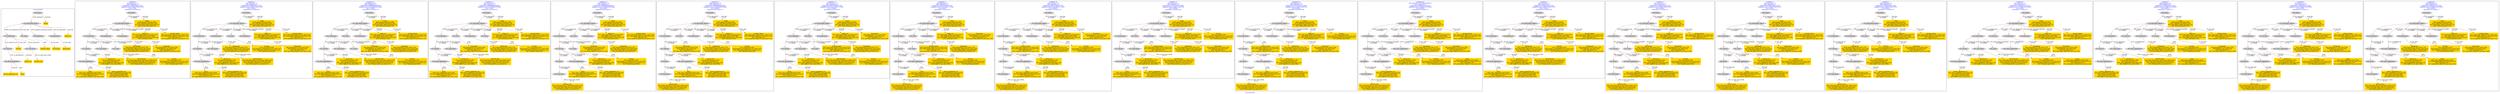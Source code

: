 digraph n0 {
fontcolor="blue"
remincross="true"
label="s22-s-moca.xml"
subgraph cluster_0 {
label="1-correct model"
n2[style="filled",color="white",fillcolor="lightgray",label="E12_Production1"];
n3[style="filled",color="white",fillcolor="lightgray",label="E21_Person1"];
n4[shape="plaintext",style="filled",fillcolor="gold",label="Process"];
n5[style="filled",color="white",fillcolor="lightgray",label="E52_Time-Span1"];
n6[style="filled",color="white",fillcolor="lightgray",label="E82_Actor_Appellation1"];
n7[shape="plaintext",style="filled",fillcolor="gold",label="person_uri"];
n8[style="filled",color="white",fillcolor="lightgray",label="E22_Man-Made_Object1"];
n9[style="filled",color="white",fillcolor="lightgray",label="E35_Title1"];
n10[style="filled",color="white",fillcolor="lightgray",label="E8_Acquisition1"];
n11[style="filled",color="white",fillcolor="lightgray",label="E54_Dimension1"];
n12[shape="plaintext",style="filled",fillcolor="gold",label="object_uri"];
n13[shape="plaintext",style="filled",fillcolor="gold",label="Artwork_Name"];
n14[style="filled",color="white",fillcolor="lightgray",label="E38_Image1"];
n15[shape="plaintext",style="filled",fillcolor="gold",label="image"];
n16[shape="plaintext",style="filled",fillcolor="gold",label="Artwork_Year"];
n17[shape="plaintext",style="filled",fillcolor="gold",label="Dimensions"];
n18[shape="plaintext",style="filled",fillcolor="gold",label="person_appellation_uri"];
n19[shape="plaintext",style="filled",fillcolor="gold",label="name"];
n20[shape="plaintext",style="filled",fillcolor="gold",label="Provenance"];
}
subgraph cluster_1 {
label="candidate 0\nlink coherence:1.0\nnode coherence:1.0\nconfidence:0.5186433491127914\nmapping score:0.5395477830375972\ncost:17.9991\n-precision:0.83-recall:0.83"
n22[style="filled",color="white",fillcolor="lightgray",label="E12_Production1"];
n23[style="filled",color="white",fillcolor="lightgray",label="E21_Person1"];
n24[style="filled",color="white",fillcolor="lightgray",label="E52_Time-Span2"];
n25[style="filled",color="white",fillcolor="lightgray",label="E55_Type1"];
n26[style="filled",color="white",fillcolor="lightgray",label="E82_Actor_Appellation1"];
n27[style="filled",color="white",fillcolor="lightgray",label="E22_Man-Made_Object1"];
n28[style="filled",color="white",fillcolor="lightgray",label="E54_Dimension1"];
n29[style="filled",color="white",fillcolor="lightgray",label="E8_Acquisition1"];
n30[style="filled",color="white",fillcolor="lightgray",label="E38_Image1"];
n31[shape="plaintext",style="filled",fillcolor="gold",label="name\n[E82_Actor_Appellation,label,0.404]\n[E22_Man-Made_Object,P3_has_note,0.222]\n[E35_Title,label,0.191]\n[E73_Information_Object,P3_has_note,0.183]"];
n32[shape="plaintext",style="filled",fillcolor="gold",label="Artwork_Year\n[E52_Time-Span,P82_at_some_time_within,0.437]\n[E52_Time-Span,P82b_end_of_the_end,0.413]\n[E33_Linguistic_Object,P3_has_note,0.076]\n[E12_Production,P3_has_note,0.073]"];
n33[shape="plaintext",style="filled",fillcolor="gold",label="object_uri\n[E22_Man-Made_Object,classLink,0.821]\n[E30_Right,P3_has_note,0.064]\n[E22_Man-Made_Object,P3_has_note,0.06]\n[E35_Title,label,0.055]"];
n34[shape="plaintext",style="filled",fillcolor="gold",label="Dimensions\n[E54_Dimension,P3_has_note,0.723]\n[E22_Man-Made_Object,P3_has_note,0.103]\n[E22_Man-Made_Object,classLink,0.099]\n[E34_Inscription,P3_has_note,0.075]"];
n35[shape="plaintext",style="filled",fillcolor="gold",label="person_appellation_uri\n[E82_Actor_Appellation,classLink,0.86]\n[E21_Person,classLink,0.066]\n[E39_Actor,classLink,0.056]\n[E30_Right,P3_has_note,0.018]"];
n36[shape="plaintext",style="filled",fillcolor="gold",label="Process\n[E55_Type,label,0.506]\n[E29_Design_or_Procedure,P3_has_note,0.287]\n[E22_Man-Made_Object,P3_has_note,0.115]\n[E57_Material,label,0.093]"];
n37[shape="plaintext",style="filled",fillcolor="gold",label="image\n[E38_Image,classLink,0.408]\n[E78_Collection,classLink,0.239]\n[E22_Man-Made_Object,classLink,0.23]\n[E21_Person,classLink,0.122]"];
n38[shape="plaintext",style="filled",fillcolor="gold",label="person_uri\n[E21_Person,classLink,0.356]\n[E39_Actor,classLink,0.3]\n[E82_Actor_Appellation,classLink,0.246]\n[E30_Right,P3_has_note,0.099]"];
n39[shape="plaintext",style="filled",fillcolor="gold",label="Provenance\n[E8_Acquisition,P3_has_note,0.358]\n[E30_Right,P3_has_note,0.244]\n[E35_Title,label,0.232]\n[E22_Man-Made_Object,P3_has_note,0.166]"];
n40[shape="plaintext",style="filled",fillcolor="gold",label="Artwork_Name\n[E22_Man-Made_Object,P3_has_note,0.313]\n[E73_Information_Object,P3_has_note,0.261]\n[E35_Title,label,0.25]\n[E33_Linguistic_Object,P3_has_note,0.176]"];
}
subgraph cluster_2 {
label="candidate 1\nlink coherence:1.0\nnode coherence:1.0\nconfidence:0.5186433491127914\nmapping score:0.5395477830375972\ncost:17.99915\n-precision:0.83-recall:0.83"
n42[style="filled",color="white",fillcolor="lightgray",label="E12_Production1"];
n43[style="filled",color="white",fillcolor="lightgray",label="E21_Person1"];
n44[style="filled",color="white",fillcolor="lightgray",label="E52_Time-Span2"];
n45[style="filled",color="white",fillcolor="lightgray",label="E82_Actor_Appellation1"];
n46[style="filled",color="white",fillcolor="lightgray",label="E22_Man-Made_Object1"];
n47[style="filled",color="white",fillcolor="lightgray",label="E54_Dimension1"];
n48[style="filled",color="white",fillcolor="lightgray",label="E55_Type2"];
n49[style="filled",color="white",fillcolor="lightgray",label="E8_Acquisition1"];
n50[style="filled",color="white",fillcolor="lightgray",label="E38_Image1"];
n51[shape="plaintext",style="filled",fillcolor="gold",label="name\n[E82_Actor_Appellation,label,0.404]\n[E22_Man-Made_Object,P3_has_note,0.222]\n[E35_Title,label,0.191]\n[E73_Information_Object,P3_has_note,0.183]"];
n52[shape="plaintext",style="filled",fillcolor="gold",label="Artwork_Year\n[E52_Time-Span,P82_at_some_time_within,0.437]\n[E52_Time-Span,P82b_end_of_the_end,0.413]\n[E33_Linguistic_Object,P3_has_note,0.076]\n[E12_Production,P3_has_note,0.073]"];
n53[shape="plaintext",style="filled",fillcolor="gold",label="object_uri\n[E22_Man-Made_Object,classLink,0.821]\n[E30_Right,P3_has_note,0.064]\n[E22_Man-Made_Object,P3_has_note,0.06]\n[E35_Title,label,0.055]"];
n54[shape="plaintext",style="filled",fillcolor="gold",label="Dimensions\n[E54_Dimension,P3_has_note,0.723]\n[E22_Man-Made_Object,P3_has_note,0.103]\n[E22_Man-Made_Object,classLink,0.099]\n[E34_Inscription,P3_has_note,0.075]"];
n55[shape="plaintext",style="filled",fillcolor="gold",label="Process\n[E55_Type,label,0.506]\n[E29_Design_or_Procedure,P3_has_note,0.287]\n[E22_Man-Made_Object,P3_has_note,0.115]\n[E57_Material,label,0.093]"];
n56[shape="plaintext",style="filled",fillcolor="gold",label="person_appellation_uri\n[E82_Actor_Appellation,classLink,0.86]\n[E21_Person,classLink,0.066]\n[E39_Actor,classLink,0.056]\n[E30_Right,P3_has_note,0.018]"];
n57[shape="plaintext",style="filled",fillcolor="gold",label="image\n[E38_Image,classLink,0.408]\n[E78_Collection,classLink,0.239]\n[E22_Man-Made_Object,classLink,0.23]\n[E21_Person,classLink,0.122]"];
n58[shape="plaintext",style="filled",fillcolor="gold",label="person_uri\n[E21_Person,classLink,0.356]\n[E39_Actor,classLink,0.3]\n[E82_Actor_Appellation,classLink,0.246]\n[E30_Right,P3_has_note,0.099]"];
n59[shape="plaintext",style="filled",fillcolor="gold",label="Provenance\n[E8_Acquisition,P3_has_note,0.358]\n[E30_Right,P3_has_note,0.244]\n[E35_Title,label,0.232]\n[E22_Man-Made_Object,P3_has_note,0.166]"];
n60[shape="plaintext",style="filled",fillcolor="gold",label="Artwork_Name\n[E22_Man-Made_Object,P3_has_note,0.313]\n[E73_Information_Object,P3_has_note,0.261]\n[E35_Title,label,0.25]\n[E33_Linguistic_Object,P3_has_note,0.176]"];
}
subgraph cluster_3 {
label="candidate 10\nlink coherence:1.0\nnode coherence:1.0\nconfidence:0.5060080904360944\nmapping score:0.5353360301453648\ncost:17.99905\n-precision:0.78-recall:0.78"
n62[style="filled",color="white",fillcolor="lightgray",label="E12_Production1"];
n63[style="filled",color="white",fillcolor="lightgray",label="E21_Person1"];
n64[style="filled",color="white",fillcolor="lightgray",label="E52_Time-Span2"];
n65[style="filled",color="white",fillcolor="lightgray",label="E55_Type1"];
n66[style="filled",color="white",fillcolor="lightgray",label="E82_Actor_Appellation1"];
n67[style="filled",color="white",fillcolor="lightgray",label="E22_Man-Made_Object1"];
n68[style="filled",color="white",fillcolor="lightgray",label="E35_Title1"];
n69[style="filled",color="white",fillcolor="lightgray",label="E54_Dimension1"];
n70[style="filled",color="white",fillcolor="lightgray",label="E38_Image1"];
n71[shape="plaintext",style="filled",fillcolor="gold",label="name\n[E82_Actor_Appellation,label,0.404]\n[E22_Man-Made_Object,P3_has_note,0.222]\n[E35_Title,label,0.191]\n[E73_Information_Object,P3_has_note,0.183]"];
n72[shape="plaintext",style="filled",fillcolor="gold",label="Artwork_Year\n[E52_Time-Span,P82_at_some_time_within,0.437]\n[E52_Time-Span,P82b_end_of_the_end,0.413]\n[E33_Linguistic_Object,P3_has_note,0.076]\n[E12_Production,P3_has_note,0.073]"];
n73[shape="plaintext",style="filled",fillcolor="gold",label="object_uri\n[E22_Man-Made_Object,classLink,0.821]\n[E30_Right,P3_has_note,0.064]\n[E22_Man-Made_Object,P3_has_note,0.06]\n[E35_Title,label,0.055]"];
n74[shape="plaintext",style="filled",fillcolor="gold",label="Dimensions\n[E54_Dimension,P3_has_note,0.723]\n[E22_Man-Made_Object,P3_has_note,0.103]\n[E22_Man-Made_Object,classLink,0.099]\n[E34_Inscription,P3_has_note,0.075]"];
n75[shape="plaintext",style="filled",fillcolor="gold",label="person_appellation_uri\n[E82_Actor_Appellation,classLink,0.86]\n[E21_Person,classLink,0.066]\n[E39_Actor,classLink,0.056]\n[E30_Right,P3_has_note,0.018]"];
n76[shape="plaintext",style="filled",fillcolor="gold",label="Process\n[E55_Type,label,0.506]\n[E29_Design_or_Procedure,P3_has_note,0.287]\n[E22_Man-Made_Object,P3_has_note,0.115]\n[E57_Material,label,0.093]"];
n77[shape="plaintext",style="filled",fillcolor="gold",label="image\n[E38_Image,classLink,0.408]\n[E78_Collection,classLink,0.239]\n[E22_Man-Made_Object,classLink,0.23]\n[E21_Person,classLink,0.122]"];
n78[shape="plaintext",style="filled",fillcolor="gold",label="person_uri\n[E21_Person,classLink,0.356]\n[E39_Actor,classLink,0.3]\n[E82_Actor_Appellation,classLink,0.246]\n[E30_Right,P3_has_note,0.099]"];
n79[shape="plaintext",style="filled",fillcolor="gold",label="Provenance\n[E8_Acquisition,P3_has_note,0.358]\n[E30_Right,P3_has_note,0.244]\n[E35_Title,label,0.232]\n[E22_Man-Made_Object,P3_has_note,0.166]"];
n80[shape="plaintext",style="filled",fillcolor="gold",label="Artwork_Name\n[E22_Man-Made_Object,P3_has_note,0.313]\n[E73_Information_Object,P3_has_note,0.261]\n[E35_Title,label,0.25]\n[E33_Linguistic_Object,P3_has_note,0.176]"];
}
subgraph cluster_4 {
label="candidate 11\nlink coherence:1.0\nnode coherence:1.0\nconfidence:0.5060080904360944\nmapping score:0.5353360301453648\ncost:17.9991\n-precision:0.78-recall:0.78"
n82[style="filled",color="white",fillcolor="lightgray",label="E12_Production1"];
n83[style="filled",color="white",fillcolor="lightgray",label="E21_Person1"];
n84[style="filled",color="white",fillcolor="lightgray",label="E52_Time-Span2"];
n85[style="filled",color="white",fillcolor="lightgray",label="E82_Actor_Appellation1"];
n86[style="filled",color="white",fillcolor="lightgray",label="E22_Man-Made_Object1"];
n87[style="filled",color="white",fillcolor="lightgray",label="E35_Title1"];
n88[style="filled",color="white",fillcolor="lightgray",label="E54_Dimension1"];
n89[style="filled",color="white",fillcolor="lightgray",label="E55_Type2"];
n90[style="filled",color="white",fillcolor="lightgray",label="E38_Image1"];
n91[shape="plaintext",style="filled",fillcolor="gold",label="name\n[E82_Actor_Appellation,label,0.404]\n[E22_Man-Made_Object,P3_has_note,0.222]\n[E35_Title,label,0.191]\n[E73_Information_Object,P3_has_note,0.183]"];
n92[shape="plaintext",style="filled",fillcolor="gold",label="Artwork_Year\n[E52_Time-Span,P82_at_some_time_within,0.437]\n[E52_Time-Span,P82b_end_of_the_end,0.413]\n[E33_Linguistic_Object,P3_has_note,0.076]\n[E12_Production,P3_has_note,0.073]"];
n93[shape="plaintext",style="filled",fillcolor="gold",label="object_uri\n[E22_Man-Made_Object,classLink,0.821]\n[E30_Right,P3_has_note,0.064]\n[E22_Man-Made_Object,P3_has_note,0.06]\n[E35_Title,label,0.055]"];
n94[shape="plaintext",style="filled",fillcolor="gold",label="Dimensions\n[E54_Dimension,P3_has_note,0.723]\n[E22_Man-Made_Object,P3_has_note,0.103]\n[E22_Man-Made_Object,classLink,0.099]\n[E34_Inscription,P3_has_note,0.075]"];
n95[shape="plaintext",style="filled",fillcolor="gold",label="Process\n[E55_Type,label,0.506]\n[E29_Design_or_Procedure,P3_has_note,0.287]\n[E22_Man-Made_Object,P3_has_note,0.115]\n[E57_Material,label,0.093]"];
n96[shape="plaintext",style="filled",fillcolor="gold",label="person_appellation_uri\n[E82_Actor_Appellation,classLink,0.86]\n[E21_Person,classLink,0.066]\n[E39_Actor,classLink,0.056]\n[E30_Right,P3_has_note,0.018]"];
n97[shape="plaintext",style="filled",fillcolor="gold",label="image\n[E38_Image,classLink,0.408]\n[E78_Collection,classLink,0.239]\n[E22_Man-Made_Object,classLink,0.23]\n[E21_Person,classLink,0.122]"];
n98[shape="plaintext",style="filled",fillcolor="gold",label="person_uri\n[E21_Person,classLink,0.356]\n[E39_Actor,classLink,0.3]\n[E82_Actor_Appellation,classLink,0.246]\n[E30_Right,P3_has_note,0.099]"];
n99[shape="plaintext",style="filled",fillcolor="gold",label="Provenance\n[E8_Acquisition,P3_has_note,0.358]\n[E30_Right,P3_has_note,0.244]\n[E35_Title,label,0.232]\n[E22_Man-Made_Object,P3_has_note,0.166]"];
n100[shape="plaintext",style="filled",fillcolor="gold",label="Artwork_Name\n[E22_Man-Made_Object,P3_has_note,0.313]\n[E73_Information_Object,P3_has_note,0.261]\n[E35_Title,label,0.25]\n[E33_Linguistic_Object,P3_has_note,0.176]"];
}
subgraph cluster_5 {
label="candidate 12\nlink coherence:1.0\nnode coherence:1.0\nconfidence:0.5060080904360944\nmapping score:0.5353360301453648\ncost:18.999\n-precision:0.68-recall:0.72"
n102[style="filled",color="white",fillcolor="lightgray",label="E12_Production1"];
n103[style="filled",color="white",fillcolor="lightgray",label="E21_Person1"];
n104[style="filled",color="white",fillcolor="lightgray",label="E55_Type1"];
n105[style="filled",color="white",fillcolor="lightgray",label="E67_Birth1"];
n106[style="filled",color="white",fillcolor="lightgray",label="E82_Actor_Appellation1"];
n107[style="filled",color="white",fillcolor="lightgray",label="E22_Man-Made_Object1"];
n108[style="filled",color="white",fillcolor="lightgray",label="E35_Title1"];
n109[style="filled",color="white",fillcolor="lightgray",label="E54_Dimension1"];
n110[style="filled",color="white",fillcolor="lightgray",label="E38_Image1"];
n111[style="filled",color="white",fillcolor="lightgray",label="E52_Time-Span1"];
n112[shape="plaintext",style="filled",fillcolor="gold",label="name\n[E82_Actor_Appellation,label,0.404]\n[E22_Man-Made_Object,P3_has_note,0.222]\n[E35_Title,label,0.191]\n[E73_Information_Object,P3_has_note,0.183]"];
n113[shape="plaintext",style="filled",fillcolor="gold",label="object_uri\n[E22_Man-Made_Object,classLink,0.821]\n[E30_Right,P3_has_note,0.064]\n[E22_Man-Made_Object,P3_has_note,0.06]\n[E35_Title,label,0.055]"];
n114[shape="plaintext",style="filled",fillcolor="gold",label="Dimensions\n[E54_Dimension,P3_has_note,0.723]\n[E22_Man-Made_Object,P3_has_note,0.103]\n[E22_Man-Made_Object,classLink,0.099]\n[E34_Inscription,P3_has_note,0.075]"];
n115[shape="plaintext",style="filled",fillcolor="gold",label="person_appellation_uri\n[E82_Actor_Appellation,classLink,0.86]\n[E21_Person,classLink,0.066]\n[E39_Actor,classLink,0.056]\n[E30_Right,P3_has_note,0.018]"];
n116[shape="plaintext",style="filled",fillcolor="gold",label="Artwork_Year\n[E52_Time-Span,P82_at_some_time_within,0.437]\n[E52_Time-Span,P82b_end_of_the_end,0.413]\n[E33_Linguistic_Object,P3_has_note,0.076]\n[E12_Production,P3_has_note,0.073]"];
n117[shape="plaintext",style="filled",fillcolor="gold",label="Process\n[E55_Type,label,0.506]\n[E29_Design_or_Procedure,P3_has_note,0.287]\n[E22_Man-Made_Object,P3_has_note,0.115]\n[E57_Material,label,0.093]"];
n118[shape="plaintext",style="filled",fillcolor="gold",label="image\n[E38_Image,classLink,0.408]\n[E78_Collection,classLink,0.239]\n[E22_Man-Made_Object,classLink,0.23]\n[E21_Person,classLink,0.122]"];
n119[shape="plaintext",style="filled",fillcolor="gold",label="person_uri\n[E21_Person,classLink,0.356]\n[E39_Actor,classLink,0.3]\n[E82_Actor_Appellation,classLink,0.246]\n[E30_Right,P3_has_note,0.099]"];
n120[shape="plaintext",style="filled",fillcolor="gold",label="Provenance\n[E8_Acquisition,P3_has_note,0.358]\n[E30_Right,P3_has_note,0.244]\n[E35_Title,label,0.232]\n[E22_Man-Made_Object,P3_has_note,0.166]"];
n121[shape="plaintext",style="filled",fillcolor="gold",label="Artwork_Name\n[E22_Man-Made_Object,P3_has_note,0.313]\n[E73_Information_Object,P3_has_note,0.261]\n[E35_Title,label,0.25]\n[E33_Linguistic_Object,P3_has_note,0.176]"];
}
subgraph cluster_6 {
label="candidate 13\nlink coherence:1.0\nnode coherence:1.0\nconfidence:0.5060080904360944\nmapping score:0.5353360301453648\ncost:18.99905\n-precision:0.68-recall:0.72"
n123[style="filled",color="white",fillcolor="lightgray",label="E12_Production1"];
n124[style="filled",color="white",fillcolor="lightgray",label="E21_Person1"];
n125[style="filled",color="white",fillcolor="lightgray",label="E67_Birth1"];
n126[style="filled",color="white",fillcolor="lightgray",label="E82_Actor_Appellation1"];
n127[style="filled",color="white",fillcolor="lightgray",label="E22_Man-Made_Object1"];
n128[style="filled",color="white",fillcolor="lightgray",label="E35_Title1"];
n129[style="filled",color="white",fillcolor="lightgray",label="E54_Dimension1"];
n130[style="filled",color="white",fillcolor="lightgray",label="E55_Type2"];
n131[style="filled",color="white",fillcolor="lightgray",label="E38_Image1"];
n132[style="filled",color="white",fillcolor="lightgray",label="E52_Time-Span1"];
n133[shape="plaintext",style="filled",fillcolor="gold",label="name\n[E82_Actor_Appellation,label,0.404]\n[E22_Man-Made_Object,P3_has_note,0.222]\n[E35_Title,label,0.191]\n[E73_Information_Object,P3_has_note,0.183]"];
n134[shape="plaintext",style="filled",fillcolor="gold",label="object_uri\n[E22_Man-Made_Object,classLink,0.821]\n[E30_Right,P3_has_note,0.064]\n[E22_Man-Made_Object,P3_has_note,0.06]\n[E35_Title,label,0.055]"];
n135[shape="plaintext",style="filled",fillcolor="gold",label="Dimensions\n[E54_Dimension,P3_has_note,0.723]\n[E22_Man-Made_Object,P3_has_note,0.103]\n[E22_Man-Made_Object,classLink,0.099]\n[E34_Inscription,P3_has_note,0.075]"];
n136[shape="plaintext",style="filled",fillcolor="gold",label="Process\n[E55_Type,label,0.506]\n[E29_Design_or_Procedure,P3_has_note,0.287]\n[E22_Man-Made_Object,P3_has_note,0.115]\n[E57_Material,label,0.093]"];
n137[shape="plaintext",style="filled",fillcolor="gold",label="person_appellation_uri\n[E82_Actor_Appellation,classLink,0.86]\n[E21_Person,classLink,0.066]\n[E39_Actor,classLink,0.056]\n[E30_Right,P3_has_note,0.018]"];
n138[shape="plaintext",style="filled",fillcolor="gold",label="Artwork_Year\n[E52_Time-Span,P82_at_some_time_within,0.437]\n[E52_Time-Span,P82b_end_of_the_end,0.413]\n[E33_Linguistic_Object,P3_has_note,0.076]\n[E12_Production,P3_has_note,0.073]"];
n139[shape="plaintext",style="filled",fillcolor="gold",label="image\n[E38_Image,classLink,0.408]\n[E78_Collection,classLink,0.239]\n[E22_Man-Made_Object,classLink,0.23]\n[E21_Person,classLink,0.122]"];
n140[shape="plaintext",style="filled",fillcolor="gold",label="person_uri\n[E21_Person,classLink,0.356]\n[E39_Actor,classLink,0.3]\n[E82_Actor_Appellation,classLink,0.246]\n[E30_Right,P3_has_note,0.099]"];
n141[shape="plaintext",style="filled",fillcolor="gold",label="Provenance\n[E8_Acquisition,P3_has_note,0.358]\n[E30_Right,P3_has_note,0.244]\n[E35_Title,label,0.232]\n[E22_Man-Made_Object,P3_has_note,0.166]"];
n142[shape="plaintext",style="filled",fillcolor="gold",label="Artwork_Name\n[E22_Man-Made_Object,P3_has_note,0.313]\n[E73_Information_Object,P3_has_note,0.261]\n[E35_Title,label,0.25]\n[E33_Linguistic_Object,P3_has_note,0.176]"];
}
subgraph cluster_7 {
label="candidate 14\nlink coherence:1.0\nnode coherence:1.0\nconfidence:0.4932274983257785\nmapping score:0.5310758327752595\ncost:17.99905\n-precision:0.83-recall:0.83"
n144[style="filled",color="white",fillcolor="lightgray",label="E12_Production1"];
n145[style="filled",color="white",fillcolor="lightgray",label="E21_Person1"];
n146[style="filled",color="white",fillcolor="lightgray",label="E52_Time-Span2"];
n147[style="filled",color="white",fillcolor="lightgray",label="E55_Type1"];
n148[style="filled",color="white",fillcolor="lightgray",label="E82_Actor_Appellation1"];
n149[style="filled",color="white",fillcolor="lightgray",label="E22_Man-Made_Object1"];
n150[style="filled",color="white",fillcolor="lightgray",label="E35_Title1"];
n151[style="filled",color="white",fillcolor="lightgray",label="E54_Dimension1"];
n152[style="filled",color="white",fillcolor="lightgray",label="E38_Image1"];
n153[shape="plaintext",style="filled",fillcolor="gold",label="name\n[E82_Actor_Appellation,label,0.404]\n[E22_Man-Made_Object,P3_has_note,0.222]\n[E35_Title,label,0.191]\n[E73_Information_Object,P3_has_note,0.183]"];
n154[shape="plaintext",style="filled",fillcolor="gold",label="Artwork_Year\n[E52_Time-Span,P82_at_some_time_within,0.437]\n[E52_Time-Span,P82b_end_of_the_end,0.413]\n[E33_Linguistic_Object,P3_has_note,0.076]\n[E12_Production,P3_has_note,0.073]"];
n155[shape="plaintext",style="filled",fillcolor="gold",label="object_uri\n[E22_Man-Made_Object,classLink,0.821]\n[E30_Right,P3_has_note,0.064]\n[E22_Man-Made_Object,P3_has_note,0.06]\n[E35_Title,label,0.055]"];
n156[shape="plaintext",style="filled",fillcolor="gold",label="Dimensions\n[E54_Dimension,P3_has_note,0.723]\n[E22_Man-Made_Object,P3_has_note,0.103]\n[E22_Man-Made_Object,classLink,0.099]\n[E34_Inscription,P3_has_note,0.075]"];
n157[shape="plaintext",style="filled",fillcolor="gold",label="person_appellation_uri\n[E82_Actor_Appellation,classLink,0.86]\n[E21_Person,classLink,0.066]\n[E39_Actor,classLink,0.056]\n[E30_Right,P3_has_note,0.018]"];
n158[shape="plaintext",style="filled",fillcolor="gold",label="Process\n[E55_Type,label,0.506]\n[E29_Design_or_Procedure,P3_has_note,0.287]\n[E22_Man-Made_Object,P3_has_note,0.115]\n[E57_Material,label,0.093]"];
n159[shape="plaintext",style="filled",fillcolor="gold",label="image\n[E38_Image,classLink,0.408]\n[E78_Collection,classLink,0.239]\n[E22_Man-Made_Object,classLink,0.23]\n[E21_Person,classLink,0.122]"];
n160[shape="plaintext",style="filled",fillcolor="gold",label="person_uri\n[E21_Person,classLink,0.356]\n[E39_Actor,classLink,0.3]\n[E82_Actor_Appellation,classLink,0.246]\n[E30_Right,P3_has_note,0.099]"];
n161[shape="plaintext",style="filled",fillcolor="gold",label="Provenance\n[E8_Acquisition,P3_has_note,0.358]\n[E30_Right,P3_has_note,0.244]\n[E35_Title,label,0.232]\n[E22_Man-Made_Object,P3_has_note,0.166]"];
n162[shape="plaintext",style="filled",fillcolor="gold",label="Artwork_Name\n[E22_Man-Made_Object,P3_has_note,0.313]\n[E73_Information_Object,P3_has_note,0.261]\n[E35_Title,label,0.25]\n[E33_Linguistic_Object,P3_has_note,0.176]"];
}
subgraph cluster_8 {
label="candidate 15\nlink coherence:1.0\nnode coherence:1.0\nconfidence:0.4932274983257785\nmapping score:0.5310758327752595\ncost:18.999\n-precision:0.74-recall:0.78"
n164[style="filled",color="white",fillcolor="lightgray",label="E12_Production1"];
n165[style="filled",color="white",fillcolor="lightgray",label="E21_Person1"];
n166[style="filled",color="white",fillcolor="lightgray",label="E55_Type1"];
n167[style="filled",color="white",fillcolor="lightgray",label="E67_Birth1"];
n168[style="filled",color="white",fillcolor="lightgray",label="E82_Actor_Appellation1"];
n169[style="filled",color="white",fillcolor="lightgray",label="E22_Man-Made_Object1"];
n170[style="filled",color="white",fillcolor="lightgray",label="E35_Title1"];
n171[style="filled",color="white",fillcolor="lightgray",label="E54_Dimension1"];
n172[style="filled",color="white",fillcolor="lightgray",label="E38_Image1"];
n173[style="filled",color="white",fillcolor="lightgray",label="E52_Time-Span1"];
n174[shape="plaintext",style="filled",fillcolor="gold",label="name\n[E82_Actor_Appellation,label,0.404]\n[E22_Man-Made_Object,P3_has_note,0.222]\n[E35_Title,label,0.191]\n[E73_Information_Object,P3_has_note,0.183]"];
n175[shape="plaintext",style="filled",fillcolor="gold",label="object_uri\n[E22_Man-Made_Object,classLink,0.821]\n[E30_Right,P3_has_note,0.064]\n[E22_Man-Made_Object,P3_has_note,0.06]\n[E35_Title,label,0.055]"];
n176[shape="plaintext",style="filled",fillcolor="gold",label="Dimensions\n[E54_Dimension,P3_has_note,0.723]\n[E22_Man-Made_Object,P3_has_note,0.103]\n[E22_Man-Made_Object,classLink,0.099]\n[E34_Inscription,P3_has_note,0.075]"];
n177[shape="plaintext",style="filled",fillcolor="gold",label="person_appellation_uri\n[E82_Actor_Appellation,classLink,0.86]\n[E21_Person,classLink,0.066]\n[E39_Actor,classLink,0.056]\n[E30_Right,P3_has_note,0.018]"];
n178[shape="plaintext",style="filled",fillcolor="gold",label="Artwork_Year\n[E52_Time-Span,P82_at_some_time_within,0.437]\n[E52_Time-Span,P82b_end_of_the_end,0.413]\n[E33_Linguistic_Object,P3_has_note,0.076]\n[E12_Production,P3_has_note,0.073]"];
n179[shape="plaintext",style="filled",fillcolor="gold",label="Process\n[E55_Type,label,0.506]\n[E29_Design_or_Procedure,P3_has_note,0.287]\n[E22_Man-Made_Object,P3_has_note,0.115]\n[E57_Material,label,0.093]"];
n180[shape="plaintext",style="filled",fillcolor="gold",label="image\n[E38_Image,classLink,0.408]\n[E78_Collection,classLink,0.239]\n[E22_Man-Made_Object,classLink,0.23]\n[E21_Person,classLink,0.122]"];
n181[shape="plaintext",style="filled",fillcolor="gold",label="person_uri\n[E21_Person,classLink,0.356]\n[E39_Actor,classLink,0.3]\n[E82_Actor_Appellation,classLink,0.246]\n[E30_Right,P3_has_note,0.099]"];
n182[shape="plaintext",style="filled",fillcolor="gold",label="Provenance\n[E8_Acquisition,P3_has_note,0.358]\n[E30_Right,P3_has_note,0.244]\n[E35_Title,label,0.232]\n[E22_Man-Made_Object,P3_has_note,0.166]"];
n183[shape="plaintext",style="filled",fillcolor="gold",label="Artwork_Name\n[E22_Man-Made_Object,P3_has_note,0.313]\n[E73_Information_Object,P3_has_note,0.261]\n[E35_Title,label,0.25]\n[E33_Linguistic_Object,P3_has_note,0.176]"];
}
subgraph cluster_9 {
label="candidate 16\nlink coherence:1.0\nnode coherence:1.0\nconfidence:0.4932274983257785\nmapping score:0.5310758327752595\ncost:18.99905\n-precision:0.74-recall:0.78"
n185[style="filled",color="white",fillcolor="lightgray",label="E12_Production1"];
n186[style="filled",color="white",fillcolor="lightgray",label="E21_Person1"];
n187[style="filled",color="white",fillcolor="lightgray",label="E67_Birth1"];
n188[style="filled",color="white",fillcolor="lightgray",label="E82_Actor_Appellation1"];
n189[style="filled",color="white",fillcolor="lightgray",label="E22_Man-Made_Object1"];
n190[style="filled",color="white",fillcolor="lightgray",label="E35_Title1"];
n191[style="filled",color="white",fillcolor="lightgray",label="E54_Dimension1"];
n192[style="filled",color="white",fillcolor="lightgray",label="E55_Type2"];
n193[style="filled",color="white",fillcolor="lightgray",label="E38_Image1"];
n194[style="filled",color="white",fillcolor="lightgray",label="E52_Time-Span1"];
n195[shape="plaintext",style="filled",fillcolor="gold",label="name\n[E82_Actor_Appellation,label,0.404]\n[E22_Man-Made_Object,P3_has_note,0.222]\n[E35_Title,label,0.191]\n[E73_Information_Object,P3_has_note,0.183]"];
n196[shape="plaintext",style="filled",fillcolor="gold",label="object_uri\n[E22_Man-Made_Object,classLink,0.821]\n[E30_Right,P3_has_note,0.064]\n[E22_Man-Made_Object,P3_has_note,0.06]\n[E35_Title,label,0.055]"];
n197[shape="plaintext",style="filled",fillcolor="gold",label="Dimensions\n[E54_Dimension,P3_has_note,0.723]\n[E22_Man-Made_Object,P3_has_note,0.103]\n[E22_Man-Made_Object,classLink,0.099]\n[E34_Inscription,P3_has_note,0.075]"];
n198[shape="plaintext",style="filled",fillcolor="gold",label="Process\n[E55_Type,label,0.506]\n[E29_Design_or_Procedure,P3_has_note,0.287]\n[E22_Man-Made_Object,P3_has_note,0.115]\n[E57_Material,label,0.093]"];
n199[shape="plaintext",style="filled",fillcolor="gold",label="person_appellation_uri\n[E82_Actor_Appellation,classLink,0.86]\n[E21_Person,classLink,0.066]\n[E39_Actor,classLink,0.056]\n[E30_Right,P3_has_note,0.018]"];
n200[shape="plaintext",style="filled",fillcolor="gold",label="Artwork_Year\n[E52_Time-Span,P82_at_some_time_within,0.437]\n[E52_Time-Span,P82b_end_of_the_end,0.413]\n[E33_Linguistic_Object,P3_has_note,0.076]\n[E12_Production,P3_has_note,0.073]"];
n201[shape="plaintext",style="filled",fillcolor="gold",label="image\n[E38_Image,classLink,0.408]\n[E78_Collection,classLink,0.239]\n[E22_Man-Made_Object,classLink,0.23]\n[E21_Person,classLink,0.122]"];
n202[shape="plaintext",style="filled",fillcolor="gold",label="person_uri\n[E21_Person,classLink,0.356]\n[E39_Actor,classLink,0.3]\n[E82_Actor_Appellation,classLink,0.246]\n[E30_Right,P3_has_note,0.099]"];
n203[shape="plaintext",style="filled",fillcolor="gold",label="Provenance\n[E8_Acquisition,P3_has_note,0.358]\n[E30_Right,P3_has_note,0.244]\n[E35_Title,label,0.232]\n[E22_Man-Made_Object,P3_has_note,0.166]"];
n204[shape="plaintext",style="filled",fillcolor="gold",label="Artwork_Name\n[E22_Man-Made_Object,P3_has_note,0.313]\n[E73_Information_Object,P3_has_note,0.261]\n[E35_Title,label,0.25]\n[E33_Linguistic_Object,P3_has_note,0.176]"];
}
subgraph cluster_10 {
label="candidate 17\nlink coherence:1.0\nnode coherence:1.0\nconfidence:0.47325195523716995\nmapping score:0.52441731841239\ncost:17.99906\n-precision:0.94-recall:0.94"
n206[style="filled",color="white",fillcolor="lightgray",label="E12_Production1"];
n207[style="filled",color="white",fillcolor="lightgray",label="E21_Person1"];
n208[style="filled",color="white",fillcolor="lightgray",label="E52_Time-Span2"];
n209[style="filled",color="white",fillcolor="lightgray",label="E82_Actor_Appellation1"];
n210[style="filled",color="white",fillcolor="lightgray",label="E22_Man-Made_Object1"];
n211[style="filled",color="white",fillcolor="lightgray",label="E35_Title1"];
n212[style="filled",color="white",fillcolor="lightgray",label="E54_Dimension1"];
n213[style="filled",color="white",fillcolor="lightgray",label="E8_Acquisition1"];
n214[style="filled",color="white",fillcolor="lightgray",label="E38_Image1"];
n215[shape="plaintext",style="filled",fillcolor="gold",label="name\n[E82_Actor_Appellation,label,0.404]\n[E22_Man-Made_Object,P3_has_note,0.222]\n[E35_Title,label,0.191]\n[E73_Information_Object,P3_has_note,0.183]"];
n216[shape="plaintext",style="filled",fillcolor="gold",label="Artwork_Year\n[E52_Time-Span,P82_at_some_time_within,0.437]\n[E52_Time-Span,P82b_end_of_the_end,0.413]\n[E33_Linguistic_Object,P3_has_note,0.076]\n[E12_Production,P3_has_note,0.073]"];
n217[shape="plaintext",style="filled",fillcolor="gold",label="object_uri\n[E22_Man-Made_Object,classLink,0.821]\n[E30_Right,P3_has_note,0.064]\n[E22_Man-Made_Object,P3_has_note,0.06]\n[E35_Title,label,0.055]"];
n218[shape="plaintext",style="filled",fillcolor="gold",label="Dimensions\n[E54_Dimension,P3_has_note,0.723]\n[E22_Man-Made_Object,P3_has_note,0.103]\n[E22_Man-Made_Object,classLink,0.099]\n[E34_Inscription,P3_has_note,0.075]"];
n219[shape="plaintext",style="filled",fillcolor="gold",label="person_appellation_uri\n[E82_Actor_Appellation,classLink,0.86]\n[E21_Person,classLink,0.066]\n[E39_Actor,classLink,0.056]\n[E30_Right,P3_has_note,0.018]"];
n220[shape="plaintext",style="filled",fillcolor="gold",label="image\n[E38_Image,classLink,0.408]\n[E78_Collection,classLink,0.239]\n[E22_Man-Made_Object,classLink,0.23]\n[E21_Person,classLink,0.122]"];
n221[shape="plaintext",style="filled",fillcolor="gold",label="person_uri\n[E21_Person,classLink,0.356]\n[E39_Actor,classLink,0.3]\n[E82_Actor_Appellation,classLink,0.246]\n[E30_Right,P3_has_note,0.099]"];
n222[shape="plaintext",style="filled",fillcolor="gold",label="Provenance\n[E8_Acquisition,P3_has_note,0.358]\n[E30_Right,P3_has_note,0.244]\n[E35_Title,label,0.232]\n[E22_Man-Made_Object,P3_has_note,0.166]"];
n223[shape="plaintext",style="filled",fillcolor="gold",label="Artwork_Name\n[E22_Man-Made_Object,P3_has_note,0.313]\n[E73_Information_Object,P3_has_note,0.261]\n[E35_Title,label,0.25]\n[E33_Linguistic_Object,P3_has_note,0.176]"];
n224[shape="plaintext",style="filled",fillcolor="gold",label="Process\n[E55_Type,label,0.506]\n[E29_Design_or_Procedure,P3_has_note,0.287]\n[E22_Man-Made_Object,P3_has_note,0.115]\n[E57_Material,label,0.093]"];
}
subgraph cluster_11 {
label="candidate 18\nlink coherence:1.0\nnode coherence:1.0\nconfidence:0.47325195523716995\nmapping score:0.52441731841239\ncost:18.99901\n-precision:0.84-recall:0.89"
n226[style="filled",color="white",fillcolor="lightgray",label="E12_Production1"];
n227[style="filled",color="white",fillcolor="lightgray",label="E21_Person1"];
n228[style="filled",color="white",fillcolor="lightgray",label="E67_Birth1"];
n229[style="filled",color="white",fillcolor="lightgray",label="E82_Actor_Appellation1"];
n230[style="filled",color="white",fillcolor="lightgray",label="E22_Man-Made_Object1"];
n231[style="filled",color="white",fillcolor="lightgray",label="E35_Title1"];
n232[style="filled",color="white",fillcolor="lightgray",label="E54_Dimension1"];
n233[style="filled",color="white",fillcolor="lightgray",label="E8_Acquisition1"];
n234[style="filled",color="white",fillcolor="lightgray",label="E38_Image1"];
n235[style="filled",color="white",fillcolor="lightgray",label="E52_Time-Span1"];
n236[shape="plaintext",style="filled",fillcolor="gold",label="name\n[E82_Actor_Appellation,label,0.404]\n[E22_Man-Made_Object,P3_has_note,0.222]\n[E35_Title,label,0.191]\n[E73_Information_Object,P3_has_note,0.183]"];
n237[shape="plaintext",style="filled",fillcolor="gold",label="object_uri\n[E22_Man-Made_Object,classLink,0.821]\n[E30_Right,P3_has_note,0.064]\n[E22_Man-Made_Object,P3_has_note,0.06]\n[E35_Title,label,0.055]"];
n238[shape="plaintext",style="filled",fillcolor="gold",label="Dimensions\n[E54_Dimension,P3_has_note,0.723]\n[E22_Man-Made_Object,P3_has_note,0.103]\n[E22_Man-Made_Object,classLink,0.099]\n[E34_Inscription,P3_has_note,0.075]"];
n239[shape="plaintext",style="filled",fillcolor="gold",label="person_appellation_uri\n[E82_Actor_Appellation,classLink,0.86]\n[E21_Person,classLink,0.066]\n[E39_Actor,classLink,0.056]\n[E30_Right,P3_has_note,0.018]"];
n240[shape="plaintext",style="filled",fillcolor="gold",label="Artwork_Year\n[E52_Time-Span,P82_at_some_time_within,0.437]\n[E52_Time-Span,P82b_end_of_the_end,0.413]\n[E33_Linguistic_Object,P3_has_note,0.076]\n[E12_Production,P3_has_note,0.073]"];
n241[shape="plaintext",style="filled",fillcolor="gold",label="image\n[E38_Image,classLink,0.408]\n[E78_Collection,classLink,0.239]\n[E22_Man-Made_Object,classLink,0.23]\n[E21_Person,classLink,0.122]"];
n242[shape="plaintext",style="filled",fillcolor="gold",label="person_uri\n[E21_Person,classLink,0.356]\n[E39_Actor,classLink,0.3]\n[E82_Actor_Appellation,classLink,0.246]\n[E30_Right,P3_has_note,0.099]"];
n243[shape="plaintext",style="filled",fillcolor="gold",label="Provenance\n[E8_Acquisition,P3_has_note,0.358]\n[E30_Right,P3_has_note,0.244]\n[E35_Title,label,0.232]\n[E22_Man-Made_Object,P3_has_note,0.166]"];
n244[shape="plaintext",style="filled",fillcolor="gold",label="Artwork_Name\n[E22_Man-Made_Object,P3_has_note,0.313]\n[E73_Information_Object,P3_has_note,0.261]\n[E35_Title,label,0.25]\n[E33_Linguistic_Object,P3_has_note,0.176]"];
n245[shape="plaintext",style="filled",fillcolor="gold",label="Process\n[E55_Type,label,0.506]\n[E29_Design_or_Procedure,P3_has_note,0.287]\n[E22_Man-Made_Object,P3_has_note,0.115]\n[E57_Material,label,0.093]"];
}
subgraph cluster_12 {
label="candidate 19\nlink coherence:0.9523809523809523\nnode coherence:1.0\nconfidence:0.5186433491127914\nmapping score:0.5228811163709305\ncost:20.99905\n-precision:0.62-recall:0.72"
n247[style="filled",color="white",fillcolor="lightgray",label="E12_Production1"];
n248[style="filled",color="white",fillcolor="lightgray",label="E21_Person1"];
n249[style="filled",color="white",fillcolor="lightgray",label="E55_Type1"];
n250[style="filled",color="white",fillcolor="lightgray",label="E67_Birth1"];
n251[style="filled",color="white",fillcolor="lightgray",label="E82_Actor_Appellation1"];
n252[style="filled",color="white",fillcolor="lightgray",label="E21_Person2"];
n253[style="filled",color="white",fillcolor="lightgray",label="E82_Actor_Appellation2"];
n254[style="filled",color="white",fillcolor="lightgray",label="E22_Man-Made_Object1"];
n255[style="filled",color="white",fillcolor="lightgray",label="E54_Dimension1"];
n256[style="filled",color="white",fillcolor="lightgray",label="E8_Acquisition1"];
n257[style="filled",color="white",fillcolor="lightgray",label="E38_Image1"];
n258[style="filled",color="white",fillcolor="lightgray",label="E52_Time-Span1"];
n259[shape="plaintext",style="filled",fillcolor="gold",label="object_uri\n[E22_Man-Made_Object,classLink,0.821]\n[E30_Right,P3_has_note,0.064]\n[E22_Man-Made_Object,P3_has_note,0.06]\n[E35_Title,label,0.055]"];
n260[shape="plaintext",style="filled",fillcolor="gold",label="Dimensions\n[E54_Dimension,P3_has_note,0.723]\n[E22_Man-Made_Object,P3_has_note,0.103]\n[E22_Man-Made_Object,classLink,0.099]\n[E34_Inscription,P3_has_note,0.075]"];
n261[shape="plaintext",style="filled",fillcolor="gold",label="person_appellation_uri\n[E82_Actor_Appellation,classLink,0.86]\n[E21_Person,classLink,0.066]\n[E39_Actor,classLink,0.056]\n[E30_Right,P3_has_note,0.018]"];
n262[shape="plaintext",style="filled",fillcolor="gold",label="Artwork_Year\n[E52_Time-Span,P82_at_some_time_within,0.437]\n[E52_Time-Span,P82b_end_of_the_end,0.413]\n[E33_Linguistic_Object,P3_has_note,0.076]\n[E12_Production,P3_has_note,0.073]"];
n263[shape="plaintext",style="filled",fillcolor="gold",label="Process\n[E55_Type,label,0.506]\n[E29_Design_or_Procedure,P3_has_note,0.287]\n[E22_Man-Made_Object,P3_has_note,0.115]\n[E57_Material,label,0.093]"];
n264[shape="plaintext",style="filled",fillcolor="gold",label="name\n[E82_Actor_Appellation,label,0.404]\n[E22_Man-Made_Object,P3_has_note,0.222]\n[E35_Title,label,0.191]\n[E73_Information_Object,P3_has_note,0.183]"];
n265[shape="plaintext",style="filled",fillcolor="gold",label="image\n[E38_Image,classLink,0.408]\n[E78_Collection,classLink,0.239]\n[E22_Man-Made_Object,classLink,0.23]\n[E21_Person,classLink,0.122]"];
n266[shape="plaintext",style="filled",fillcolor="gold",label="person_uri\n[E21_Person,classLink,0.356]\n[E39_Actor,classLink,0.3]\n[E82_Actor_Appellation,classLink,0.246]\n[E30_Right,P3_has_note,0.099]"];
n267[shape="plaintext",style="filled",fillcolor="gold",label="Provenance\n[E8_Acquisition,P3_has_note,0.358]\n[E30_Right,P3_has_note,0.244]\n[E35_Title,label,0.232]\n[E22_Man-Made_Object,P3_has_note,0.166]"];
n268[shape="plaintext",style="filled",fillcolor="gold",label="Artwork_Name\n[E22_Man-Made_Object,P3_has_note,0.313]\n[E73_Information_Object,P3_has_note,0.261]\n[E35_Title,label,0.25]\n[E33_Linguistic_Object,P3_has_note,0.176]"];
}
subgraph cluster_13 {
label="candidate 2\nlink coherence:1.0\nnode coherence:1.0\nconfidence:0.5186433491127914\nmapping score:0.5395477830375972\ncost:17.99919\n-precision:0.83-recall:0.83"
n270[style="filled",color="white",fillcolor="lightgray",label="E12_Production1"];
n271[style="filled",color="white",fillcolor="lightgray",label="E21_Person1"];
n272[style="filled",color="white",fillcolor="lightgray",label="E52_Time-Span2"];
n273[style="filled",color="white",fillcolor="lightgray",label="E82_Actor_Appellation1"];
n274[style="filled",color="white",fillcolor="lightgray",label="E22_Man-Made_Object1"];
n275[style="filled",color="white",fillcolor="lightgray",label="E54_Dimension1"];
n276[style="filled",color="white",fillcolor="lightgray",label="E55_Type3"];
n277[style="filled",color="white",fillcolor="lightgray",label="E8_Acquisition1"];
n278[style="filled",color="white",fillcolor="lightgray",label="E38_Image1"];
n279[shape="plaintext",style="filled",fillcolor="gold",label="name\n[E82_Actor_Appellation,label,0.404]\n[E22_Man-Made_Object,P3_has_note,0.222]\n[E35_Title,label,0.191]\n[E73_Information_Object,P3_has_note,0.183]"];
n280[shape="plaintext",style="filled",fillcolor="gold",label="Artwork_Year\n[E52_Time-Span,P82_at_some_time_within,0.437]\n[E52_Time-Span,P82b_end_of_the_end,0.413]\n[E33_Linguistic_Object,P3_has_note,0.076]\n[E12_Production,P3_has_note,0.073]"];
n281[shape="plaintext",style="filled",fillcolor="gold",label="object_uri\n[E22_Man-Made_Object,classLink,0.821]\n[E30_Right,P3_has_note,0.064]\n[E22_Man-Made_Object,P3_has_note,0.06]\n[E35_Title,label,0.055]"];
n282[shape="plaintext",style="filled",fillcolor="gold",label="Dimensions\n[E54_Dimension,P3_has_note,0.723]\n[E22_Man-Made_Object,P3_has_note,0.103]\n[E22_Man-Made_Object,classLink,0.099]\n[E34_Inscription,P3_has_note,0.075]"];
n283[shape="plaintext",style="filled",fillcolor="gold",label="person_appellation_uri\n[E82_Actor_Appellation,classLink,0.86]\n[E21_Person,classLink,0.066]\n[E39_Actor,classLink,0.056]\n[E30_Right,P3_has_note,0.018]"];
n284[shape="plaintext",style="filled",fillcolor="gold",label="image\n[E38_Image,classLink,0.408]\n[E78_Collection,classLink,0.239]\n[E22_Man-Made_Object,classLink,0.23]\n[E21_Person,classLink,0.122]"];
n285[shape="plaintext",style="filled",fillcolor="gold",label="person_uri\n[E21_Person,classLink,0.356]\n[E39_Actor,classLink,0.3]\n[E82_Actor_Appellation,classLink,0.246]\n[E30_Right,P3_has_note,0.099]"];
n286[shape="plaintext",style="filled",fillcolor="gold",label="Provenance\n[E8_Acquisition,P3_has_note,0.358]\n[E30_Right,P3_has_note,0.244]\n[E35_Title,label,0.232]\n[E22_Man-Made_Object,P3_has_note,0.166]"];
n287[shape="plaintext",style="filled",fillcolor="gold",label="Process\n[E55_Type,label,0.506]\n[E29_Design_or_Procedure,P3_has_note,0.287]\n[E22_Man-Made_Object,P3_has_note,0.115]\n[E57_Material,label,0.093]"];
n288[shape="plaintext",style="filled",fillcolor="gold",label="Artwork_Name\n[E22_Man-Made_Object,P3_has_note,0.313]\n[E73_Information_Object,P3_has_note,0.261]\n[E35_Title,label,0.25]\n[E33_Linguistic_Object,P3_has_note,0.176]"];
}
subgraph cluster_14 {
label="candidate 3\nlink coherence:1.0\nnode coherence:1.0\nconfidence:0.5186433491127914\nmapping score:0.5395477830375972\ncost:18.99905\n-precision:0.74-recall:0.78"
n290[style="filled",color="white",fillcolor="lightgray",label="E12_Production1"];
n291[style="filled",color="white",fillcolor="lightgray",label="E21_Person1"];
n292[style="filled",color="white",fillcolor="lightgray",label="E55_Type1"];
n293[style="filled",color="white",fillcolor="lightgray",label="E67_Birth1"];
n294[style="filled",color="white",fillcolor="lightgray",label="E82_Actor_Appellation1"];
n295[style="filled",color="white",fillcolor="lightgray",label="E22_Man-Made_Object1"];
n296[style="filled",color="white",fillcolor="lightgray",label="E54_Dimension1"];
n297[style="filled",color="white",fillcolor="lightgray",label="E8_Acquisition1"];
n298[style="filled",color="white",fillcolor="lightgray",label="E38_Image1"];
n299[style="filled",color="white",fillcolor="lightgray",label="E52_Time-Span1"];
n300[shape="plaintext",style="filled",fillcolor="gold",label="name\n[E82_Actor_Appellation,label,0.404]\n[E22_Man-Made_Object,P3_has_note,0.222]\n[E35_Title,label,0.191]\n[E73_Information_Object,P3_has_note,0.183]"];
n301[shape="plaintext",style="filled",fillcolor="gold",label="object_uri\n[E22_Man-Made_Object,classLink,0.821]\n[E30_Right,P3_has_note,0.064]\n[E22_Man-Made_Object,P3_has_note,0.06]\n[E35_Title,label,0.055]"];
n302[shape="plaintext",style="filled",fillcolor="gold",label="Dimensions\n[E54_Dimension,P3_has_note,0.723]\n[E22_Man-Made_Object,P3_has_note,0.103]\n[E22_Man-Made_Object,classLink,0.099]\n[E34_Inscription,P3_has_note,0.075]"];
n303[shape="plaintext",style="filled",fillcolor="gold",label="person_appellation_uri\n[E82_Actor_Appellation,classLink,0.86]\n[E21_Person,classLink,0.066]\n[E39_Actor,classLink,0.056]\n[E30_Right,P3_has_note,0.018]"];
n304[shape="plaintext",style="filled",fillcolor="gold",label="Artwork_Year\n[E52_Time-Span,P82_at_some_time_within,0.437]\n[E52_Time-Span,P82b_end_of_the_end,0.413]\n[E33_Linguistic_Object,P3_has_note,0.076]\n[E12_Production,P3_has_note,0.073]"];
n305[shape="plaintext",style="filled",fillcolor="gold",label="Process\n[E55_Type,label,0.506]\n[E29_Design_or_Procedure,P3_has_note,0.287]\n[E22_Man-Made_Object,P3_has_note,0.115]\n[E57_Material,label,0.093]"];
n306[shape="plaintext",style="filled",fillcolor="gold",label="image\n[E38_Image,classLink,0.408]\n[E78_Collection,classLink,0.239]\n[E22_Man-Made_Object,classLink,0.23]\n[E21_Person,classLink,0.122]"];
n307[shape="plaintext",style="filled",fillcolor="gold",label="person_uri\n[E21_Person,classLink,0.356]\n[E39_Actor,classLink,0.3]\n[E82_Actor_Appellation,classLink,0.246]\n[E30_Right,P3_has_note,0.099]"];
n308[shape="plaintext",style="filled",fillcolor="gold",label="Provenance\n[E8_Acquisition,P3_has_note,0.358]\n[E30_Right,P3_has_note,0.244]\n[E35_Title,label,0.232]\n[E22_Man-Made_Object,P3_has_note,0.166]"];
n309[shape="plaintext",style="filled",fillcolor="gold",label="Artwork_Name\n[E22_Man-Made_Object,P3_has_note,0.313]\n[E73_Information_Object,P3_has_note,0.261]\n[E35_Title,label,0.25]\n[E33_Linguistic_Object,P3_has_note,0.176]"];
}
subgraph cluster_15 {
label="candidate 4\nlink coherence:1.0\nnode coherence:1.0\nconfidence:0.5186433491127914\nmapping score:0.5395477830375972\ncost:18.9991\n-precision:0.74-recall:0.78"
n311[style="filled",color="white",fillcolor="lightgray",label="E12_Production1"];
n312[style="filled",color="white",fillcolor="lightgray",label="E21_Person1"];
n313[style="filled",color="white",fillcolor="lightgray",label="E55_Type1"];
n314[style="filled",color="white",fillcolor="lightgray",label="E69_Death1"];
n315[style="filled",color="white",fillcolor="lightgray",label="E82_Actor_Appellation1"];
n316[style="filled",color="white",fillcolor="lightgray",label="E22_Man-Made_Object1"];
n317[style="filled",color="white",fillcolor="lightgray",label="E54_Dimension1"];
n318[style="filled",color="white",fillcolor="lightgray",label="E8_Acquisition1"];
n319[style="filled",color="white",fillcolor="lightgray",label="E38_Image1"];
n320[style="filled",color="white",fillcolor="lightgray",label="E52_Time-Span4"];
n321[shape="plaintext",style="filled",fillcolor="gold",label="name\n[E82_Actor_Appellation,label,0.404]\n[E22_Man-Made_Object,P3_has_note,0.222]\n[E35_Title,label,0.191]\n[E73_Information_Object,P3_has_note,0.183]"];
n322[shape="plaintext",style="filled",fillcolor="gold",label="Artwork_Year\n[E52_Time-Span,P82_at_some_time_within,0.437]\n[E52_Time-Span,P82b_end_of_the_end,0.413]\n[E33_Linguistic_Object,P3_has_note,0.076]\n[E12_Production,P3_has_note,0.073]"];
n323[shape="plaintext",style="filled",fillcolor="gold",label="object_uri\n[E22_Man-Made_Object,classLink,0.821]\n[E30_Right,P3_has_note,0.064]\n[E22_Man-Made_Object,P3_has_note,0.06]\n[E35_Title,label,0.055]"];
n324[shape="plaintext",style="filled",fillcolor="gold",label="Dimensions\n[E54_Dimension,P3_has_note,0.723]\n[E22_Man-Made_Object,P3_has_note,0.103]\n[E22_Man-Made_Object,classLink,0.099]\n[E34_Inscription,P3_has_note,0.075]"];
n325[shape="plaintext",style="filled",fillcolor="gold",label="person_appellation_uri\n[E82_Actor_Appellation,classLink,0.86]\n[E21_Person,classLink,0.066]\n[E39_Actor,classLink,0.056]\n[E30_Right,P3_has_note,0.018]"];
n326[shape="plaintext",style="filled",fillcolor="gold",label="Process\n[E55_Type,label,0.506]\n[E29_Design_or_Procedure,P3_has_note,0.287]\n[E22_Man-Made_Object,P3_has_note,0.115]\n[E57_Material,label,0.093]"];
n327[shape="plaintext",style="filled",fillcolor="gold",label="image\n[E38_Image,classLink,0.408]\n[E78_Collection,classLink,0.239]\n[E22_Man-Made_Object,classLink,0.23]\n[E21_Person,classLink,0.122]"];
n328[shape="plaintext",style="filled",fillcolor="gold",label="person_uri\n[E21_Person,classLink,0.356]\n[E39_Actor,classLink,0.3]\n[E82_Actor_Appellation,classLink,0.246]\n[E30_Right,P3_has_note,0.099]"];
n329[shape="plaintext",style="filled",fillcolor="gold",label="Provenance\n[E8_Acquisition,P3_has_note,0.358]\n[E30_Right,P3_has_note,0.244]\n[E35_Title,label,0.232]\n[E22_Man-Made_Object,P3_has_note,0.166]"];
n330[shape="plaintext",style="filled",fillcolor="gold",label="Artwork_Name\n[E22_Man-Made_Object,P3_has_note,0.313]\n[E73_Information_Object,P3_has_note,0.261]\n[E35_Title,label,0.25]\n[E33_Linguistic_Object,P3_has_note,0.176]"];
}
subgraph cluster_16 {
label="candidate 5\nlink coherence:1.0\nnode coherence:1.0\nconfidence:0.5186433491127914\nmapping score:0.5395477830375972\ncost:18.99915\n-precision:0.74-recall:0.78"
n332[style="filled",color="white",fillcolor="lightgray",label="E12_Production1"];
n333[style="filled",color="white",fillcolor="lightgray",label="E21_Person1"];
n334[style="filled",color="white",fillcolor="lightgray",label="E69_Death1"];
n335[style="filled",color="white",fillcolor="lightgray",label="E82_Actor_Appellation1"];
n336[style="filled",color="white",fillcolor="lightgray",label="E22_Man-Made_Object1"];
n337[style="filled",color="white",fillcolor="lightgray",label="E54_Dimension1"];
n338[style="filled",color="white",fillcolor="lightgray",label="E55_Type2"];
n339[style="filled",color="white",fillcolor="lightgray",label="E8_Acquisition1"];
n340[style="filled",color="white",fillcolor="lightgray",label="E38_Image1"];
n341[style="filled",color="white",fillcolor="lightgray",label="E52_Time-Span4"];
n342[shape="plaintext",style="filled",fillcolor="gold",label="name\n[E82_Actor_Appellation,label,0.404]\n[E22_Man-Made_Object,P3_has_note,0.222]\n[E35_Title,label,0.191]\n[E73_Information_Object,P3_has_note,0.183]"];
n343[shape="plaintext",style="filled",fillcolor="gold",label="Artwork_Year\n[E52_Time-Span,P82_at_some_time_within,0.437]\n[E52_Time-Span,P82b_end_of_the_end,0.413]\n[E33_Linguistic_Object,P3_has_note,0.076]\n[E12_Production,P3_has_note,0.073]"];
n344[shape="plaintext",style="filled",fillcolor="gold",label="object_uri\n[E22_Man-Made_Object,classLink,0.821]\n[E30_Right,P3_has_note,0.064]\n[E22_Man-Made_Object,P3_has_note,0.06]\n[E35_Title,label,0.055]"];
n345[shape="plaintext",style="filled",fillcolor="gold",label="Dimensions\n[E54_Dimension,P3_has_note,0.723]\n[E22_Man-Made_Object,P3_has_note,0.103]\n[E22_Man-Made_Object,classLink,0.099]\n[E34_Inscription,P3_has_note,0.075]"];
n346[shape="plaintext",style="filled",fillcolor="gold",label="Process\n[E55_Type,label,0.506]\n[E29_Design_or_Procedure,P3_has_note,0.287]\n[E22_Man-Made_Object,P3_has_note,0.115]\n[E57_Material,label,0.093]"];
n347[shape="plaintext",style="filled",fillcolor="gold",label="person_appellation_uri\n[E82_Actor_Appellation,classLink,0.86]\n[E21_Person,classLink,0.066]\n[E39_Actor,classLink,0.056]\n[E30_Right,P3_has_note,0.018]"];
n348[shape="plaintext",style="filled",fillcolor="gold",label="image\n[E38_Image,classLink,0.408]\n[E78_Collection,classLink,0.239]\n[E22_Man-Made_Object,classLink,0.23]\n[E21_Person,classLink,0.122]"];
n349[shape="plaintext",style="filled",fillcolor="gold",label="person_uri\n[E21_Person,classLink,0.356]\n[E39_Actor,classLink,0.3]\n[E82_Actor_Appellation,classLink,0.246]\n[E30_Right,P3_has_note,0.099]"];
n350[shape="plaintext",style="filled",fillcolor="gold",label="Provenance\n[E8_Acquisition,P3_has_note,0.358]\n[E30_Right,P3_has_note,0.244]\n[E35_Title,label,0.232]\n[E22_Man-Made_Object,P3_has_note,0.166]"];
n351[shape="plaintext",style="filled",fillcolor="gold",label="Artwork_Name\n[E22_Man-Made_Object,P3_has_note,0.313]\n[E73_Information_Object,P3_has_note,0.261]\n[E35_Title,label,0.25]\n[E33_Linguistic_Object,P3_has_note,0.176]"];
}
subgraph cluster_17 {
label="candidate 6\nlink coherence:1.0\nnode coherence:1.0\nconfidence:0.5186433491127914\nmapping score:0.5228811163709305\ncost:19.9991\n-precision:0.7-recall:0.78"
n353[style="filled",color="white",fillcolor="lightgray",label="E12_Production1"];
n354[style="filled",color="white",fillcolor="lightgray",label="E21_Person1"];
n355[style="filled",color="white",fillcolor="lightgray",label="E52_Time-Span2"];
n356[style="filled",color="white",fillcolor="lightgray",label="E55_Type1"];
n357[style="filled",color="white",fillcolor="lightgray",label="E82_Actor_Appellation1"];
n358[style="filled",color="white",fillcolor="lightgray",label="E21_Person2"];
n359[style="filled",color="white",fillcolor="lightgray",label="E82_Actor_Appellation2"];
n360[style="filled",color="white",fillcolor="lightgray",label="E22_Man-Made_Object1"];
n361[style="filled",color="white",fillcolor="lightgray",label="E54_Dimension1"];
n362[style="filled",color="white",fillcolor="lightgray",label="E8_Acquisition1"];
n363[style="filled",color="white",fillcolor="lightgray",label="E38_Image1"];
n364[shape="plaintext",style="filled",fillcolor="gold",label="Artwork_Year\n[E52_Time-Span,P82_at_some_time_within,0.437]\n[E52_Time-Span,P82b_end_of_the_end,0.413]\n[E33_Linguistic_Object,P3_has_note,0.076]\n[E12_Production,P3_has_note,0.073]"];
n365[shape="plaintext",style="filled",fillcolor="gold",label="object_uri\n[E22_Man-Made_Object,classLink,0.821]\n[E30_Right,P3_has_note,0.064]\n[E22_Man-Made_Object,P3_has_note,0.06]\n[E35_Title,label,0.055]"];
n366[shape="plaintext",style="filled",fillcolor="gold",label="Dimensions\n[E54_Dimension,P3_has_note,0.723]\n[E22_Man-Made_Object,P3_has_note,0.103]\n[E22_Man-Made_Object,classLink,0.099]\n[E34_Inscription,P3_has_note,0.075]"];
n367[shape="plaintext",style="filled",fillcolor="gold",label="person_appellation_uri\n[E82_Actor_Appellation,classLink,0.86]\n[E21_Person,classLink,0.066]\n[E39_Actor,classLink,0.056]\n[E30_Right,P3_has_note,0.018]"];
n368[shape="plaintext",style="filled",fillcolor="gold",label="Process\n[E55_Type,label,0.506]\n[E29_Design_or_Procedure,P3_has_note,0.287]\n[E22_Man-Made_Object,P3_has_note,0.115]\n[E57_Material,label,0.093]"];
n369[shape="plaintext",style="filled",fillcolor="gold",label="name\n[E82_Actor_Appellation,label,0.404]\n[E22_Man-Made_Object,P3_has_note,0.222]\n[E35_Title,label,0.191]\n[E73_Information_Object,P3_has_note,0.183]"];
n370[shape="plaintext",style="filled",fillcolor="gold",label="image\n[E38_Image,classLink,0.408]\n[E78_Collection,classLink,0.239]\n[E22_Man-Made_Object,classLink,0.23]\n[E21_Person,classLink,0.122]"];
n371[shape="plaintext",style="filled",fillcolor="gold",label="person_uri\n[E21_Person,classLink,0.356]\n[E39_Actor,classLink,0.3]\n[E82_Actor_Appellation,classLink,0.246]\n[E30_Right,P3_has_note,0.099]"];
n372[shape="plaintext",style="filled",fillcolor="gold",label="Provenance\n[E8_Acquisition,P3_has_note,0.358]\n[E30_Right,P3_has_note,0.244]\n[E35_Title,label,0.232]\n[E22_Man-Made_Object,P3_has_note,0.166]"];
n373[shape="plaintext",style="filled",fillcolor="gold",label="Artwork_Name\n[E22_Man-Made_Object,P3_has_note,0.313]\n[E73_Information_Object,P3_has_note,0.261]\n[E35_Title,label,0.25]\n[E33_Linguistic_Object,P3_has_note,0.176]"];
}
subgraph cluster_18 {
label="candidate 7\nlink coherence:1.0\nnode coherence:1.0\nconfidence:0.5186433491127914\nmapping score:0.5228811163709305\ncost:19.99915\n-precision:0.7-recall:0.78"
n375[style="filled",color="white",fillcolor="lightgray",label="E12_Production1"];
n376[style="filled",color="white",fillcolor="lightgray",label="E21_Person1"];
n377[style="filled",color="white",fillcolor="lightgray",label="E52_Time-Span2"];
n378[style="filled",color="white",fillcolor="lightgray",label="E82_Actor_Appellation1"];
n379[style="filled",color="white",fillcolor="lightgray",label="E21_Person2"];
n380[style="filled",color="white",fillcolor="lightgray",label="E82_Actor_Appellation2"];
n381[style="filled",color="white",fillcolor="lightgray",label="E22_Man-Made_Object1"];
n382[style="filled",color="white",fillcolor="lightgray",label="E54_Dimension1"];
n383[style="filled",color="white",fillcolor="lightgray",label="E55_Type2"];
n384[style="filled",color="white",fillcolor="lightgray",label="E8_Acquisition1"];
n385[style="filled",color="white",fillcolor="lightgray",label="E38_Image1"];
n386[shape="plaintext",style="filled",fillcolor="gold",label="Artwork_Year\n[E52_Time-Span,P82_at_some_time_within,0.437]\n[E52_Time-Span,P82b_end_of_the_end,0.413]\n[E33_Linguistic_Object,P3_has_note,0.076]\n[E12_Production,P3_has_note,0.073]"];
n387[shape="plaintext",style="filled",fillcolor="gold",label="object_uri\n[E22_Man-Made_Object,classLink,0.821]\n[E30_Right,P3_has_note,0.064]\n[E22_Man-Made_Object,P3_has_note,0.06]\n[E35_Title,label,0.055]"];
n388[shape="plaintext",style="filled",fillcolor="gold",label="Dimensions\n[E54_Dimension,P3_has_note,0.723]\n[E22_Man-Made_Object,P3_has_note,0.103]\n[E22_Man-Made_Object,classLink,0.099]\n[E34_Inscription,P3_has_note,0.075]"];
n389[shape="plaintext",style="filled",fillcolor="gold",label="Process\n[E55_Type,label,0.506]\n[E29_Design_or_Procedure,P3_has_note,0.287]\n[E22_Man-Made_Object,P3_has_note,0.115]\n[E57_Material,label,0.093]"];
n390[shape="plaintext",style="filled",fillcolor="gold",label="person_appellation_uri\n[E82_Actor_Appellation,classLink,0.86]\n[E21_Person,classLink,0.066]\n[E39_Actor,classLink,0.056]\n[E30_Right,P3_has_note,0.018]"];
n391[shape="plaintext",style="filled",fillcolor="gold",label="name\n[E82_Actor_Appellation,label,0.404]\n[E22_Man-Made_Object,P3_has_note,0.222]\n[E35_Title,label,0.191]\n[E73_Information_Object,P3_has_note,0.183]"];
n392[shape="plaintext",style="filled",fillcolor="gold",label="image\n[E38_Image,classLink,0.408]\n[E78_Collection,classLink,0.239]\n[E22_Man-Made_Object,classLink,0.23]\n[E21_Person,classLink,0.122]"];
n393[shape="plaintext",style="filled",fillcolor="gold",label="person_uri\n[E21_Person,classLink,0.356]\n[E39_Actor,classLink,0.3]\n[E82_Actor_Appellation,classLink,0.246]\n[E30_Right,P3_has_note,0.099]"];
n394[shape="plaintext",style="filled",fillcolor="gold",label="Provenance\n[E8_Acquisition,P3_has_note,0.358]\n[E30_Right,P3_has_note,0.244]\n[E35_Title,label,0.232]\n[E22_Man-Made_Object,P3_has_note,0.166]"];
n395[shape="plaintext",style="filled",fillcolor="gold",label="Artwork_Name\n[E22_Man-Made_Object,P3_has_note,0.313]\n[E73_Information_Object,P3_has_note,0.261]\n[E35_Title,label,0.25]\n[E33_Linguistic_Object,P3_has_note,0.176]"];
}
subgraph cluster_19 {
label="candidate 8\nlink coherence:1.0\nnode coherence:1.0\nconfidence:0.5186433491127914\nmapping score:0.5228811163709305\ncost:20.9991\n-precision:0.62-recall:0.72"
n397[style="filled",color="white",fillcolor="lightgray",label="E12_Production1"];
n398[style="filled",color="white",fillcolor="lightgray",label="E21_Person1"];
n399[style="filled",color="white",fillcolor="lightgray",label="E55_Type1"];
n400[style="filled",color="white",fillcolor="lightgray",label="E69_Death1"];
n401[style="filled",color="white",fillcolor="lightgray",label="E82_Actor_Appellation1"];
n402[style="filled",color="white",fillcolor="lightgray",label="E21_Person2"];
n403[style="filled",color="white",fillcolor="lightgray",label="E82_Actor_Appellation2"];
n404[style="filled",color="white",fillcolor="lightgray",label="E22_Man-Made_Object1"];
n405[style="filled",color="white",fillcolor="lightgray",label="E54_Dimension1"];
n406[style="filled",color="white",fillcolor="lightgray",label="E8_Acquisition1"];
n407[style="filled",color="white",fillcolor="lightgray",label="E38_Image1"];
n408[style="filled",color="white",fillcolor="lightgray",label="E52_Time-Span4"];
n409[shape="plaintext",style="filled",fillcolor="gold",label="Artwork_Year\n[E52_Time-Span,P82_at_some_time_within,0.437]\n[E52_Time-Span,P82b_end_of_the_end,0.413]\n[E33_Linguistic_Object,P3_has_note,0.076]\n[E12_Production,P3_has_note,0.073]"];
n410[shape="plaintext",style="filled",fillcolor="gold",label="object_uri\n[E22_Man-Made_Object,classLink,0.821]\n[E30_Right,P3_has_note,0.064]\n[E22_Man-Made_Object,P3_has_note,0.06]\n[E35_Title,label,0.055]"];
n411[shape="plaintext",style="filled",fillcolor="gold",label="Dimensions\n[E54_Dimension,P3_has_note,0.723]\n[E22_Man-Made_Object,P3_has_note,0.103]\n[E22_Man-Made_Object,classLink,0.099]\n[E34_Inscription,P3_has_note,0.075]"];
n412[shape="plaintext",style="filled",fillcolor="gold",label="person_appellation_uri\n[E82_Actor_Appellation,classLink,0.86]\n[E21_Person,classLink,0.066]\n[E39_Actor,classLink,0.056]\n[E30_Right,P3_has_note,0.018]"];
n413[shape="plaintext",style="filled",fillcolor="gold",label="Process\n[E55_Type,label,0.506]\n[E29_Design_or_Procedure,P3_has_note,0.287]\n[E22_Man-Made_Object,P3_has_note,0.115]\n[E57_Material,label,0.093]"];
n414[shape="plaintext",style="filled",fillcolor="gold",label="name\n[E82_Actor_Appellation,label,0.404]\n[E22_Man-Made_Object,P3_has_note,0.222]\n[E35_Title,label,0.191]\n[E73_Information_Object,P3_has_note,0.183]"];
n415[shape="plaintext",style="filled",fillcolor="gold",label="image\n[E38_Image,classLink,0.408]\n[E78_Collection,classLink,0.239]\n[E22_Man-Made_Object,classLink,0.23]\n[E21_Person,classLink,0.122]"];
n416[shape="plaintext",style="filled",fillcolor="gold",label="person_uri\n[E21_Person,classLink,0.356]\n[E39_Actor,classLink,0.3]\n[E82_Actor_Appellation,classLink,0.246]\n[E30_Right,P3_has_note,0.099]"];
n417[shape="plaintext",style="filled",fillcolor="gold",label="Provenance\n[E8_Acquisition,P3_has_note,0.358]\n[E30_Right,P3_has_note,0.244]\n[E35_Title,label,0.232]\n[E22_Man-Made_Object,P3_has_note,0.166]"];
n418[shape="plaintext",style="filled",fillcolor="gold",label="Artwork_Name\n[E22_Man-Made_Object,P3_has_note,0.313]\n[E73_Information_Object,P3_has_note,0.261]\n[E35_Title,label,0.25]\n[E33_Linguistic_Object,P3_has_note,0.176]"];
}
subgraph cluster_20 {
label="candidate 9\nlink coherence:1.0\nnode coherence:1.0\nconfidence:0.5186433491127914\nmapping score:0.5228811163709305\ncost:20.99915\n-precision:0.62-recall:0.72"
n420[style="filled",color="white",fillcolor="lightgray",label="E12_Production1"];
n421[style="filled",color="white",fillcolor="lightgray",label="E21_Person1"];
n422[style="filled",color="white",fillcolor="lightgray",label="E69_Death1"];
n423[style="filled",color="white",fillcolor="lightgray",label="E82_Actor_Appellation1"];
n424[style="filled",color="white",fillcolor="lightgray",label="E21_Person2"];
n425[style="filled",color="white",fillcolor="lightgray",label="E82_Actor_Appellation2"];
n426[style="filled",color="white",fillcolor="lightgray",label="E22_Man-Made_Object1"];
n427[style="filled",color="white",fillcolor="lightgray",label="E54_Dimension1"];
n428[style="filled",color="white",fillcolor="lightgray",label="E55_Type2"];
n429[style="filled",color="white",fillcolor="lightgray",label="E8_Acquisition1"];
n430[style="filled",color="white",fillcolor="lightgray",label="E38_Image1"];
n431[style="filled",color="white",fillcolor="lightgray",label="E52_Time-Span4"];
n432[shape="plaintext",style="filled",fillcolor="gold",label="Artwork_Year\n[E52_Time-Span,P82_at_some_time_within,0.437]\n[E52_Time-Span,P82b_end_of_the_end,0.413]\n[E33_Linguistic_Object,P3_has_note,0.076]\n[E12_Production,P3_has_note,0.073]"];
n433[shape="plaintext",style="filled",fillcolor="gold",label="object_uri\n[E22_Man-Made_Object,classLink,0.821]\n[E30_Right,P3_has_note,0.064]\n[E22_Man-Made_Object,P3_has_note,0.06]\n[E35_Title,label,0.055]"];
n434[shape="plaintext",style="filled",fillcolor="gold",label="Dimensions\n[E54_Dimension,P3_has_note,0.723]\n[E22_Man-Made_Object,P3_has_note,0.103]\n[E22_Man-Made_Object,classLink,0.099]\n[E34_Inscription,P3_has_note,0.075]"];
n435[shape="plaintext",style="filled",fillcolor="gold",label="Process\n[E55_Type,label,0.506]\n[E29_Design_or_Procedure,P3_has_note,0.287]\n[E22_Man-Made_Object,P3_has_note,0.115]\n[E57_Material,label,0.093]"];
n436[shape="plaintext",style="filled",fillcolor="gold",label="person_appellation_uri\n[E82_Actor_Appellation,classLink,0.86]\n[E21_Person,classLink,0.066]\n[E39_Actor,classLink,0.056]\n[E30_Right,P3_has_note,0.018]"];
n437[shape="plaintext",style="filled",fillcolor="gold",label="name\n[E82_Actor_Appellation,label,0.404]\n[E22_Man-Made_Object,P3_has_note,0.222]\n[E35_Title,label,0.191]\n[E73_Information_Object,P3_has_note,0.183]"];
n438[shape="plaintext",style="filled",fillcolor="gold",label="image\n[E38_Image,classLink,0.408]\n[E78_Collection,classLink,0.239]\n[E22_Man-Made_Object,classLink,0.23]\n[E21_Person,classLink,0.122]"];
n439[shape="plaintext",style="filled",fillcolor="gold",label="person_uri\n[E21_Person,classLink,0.356]\n[E39_Actor,classLink,0.3]\n[E82_Actor_Appellation,classLink,0.246]\n[E30_Right,P3_has_note,0.099]"];
n440[shape="plaintext",style="filled",fillcolor="gold",label="Provenance\n[E8_Acquisition,P3_has_note,0.358]\n[E30_Right,P3_has_note,0.244]\n[E35_Title,label,0.232]\n[E22_Man-Made_Object,P3_has_note,0.166]"];
n441[shape="plaintext",style="filled",fillcolor="gold",label="Artwork_Name\n[E22_Man-Made_Object,P3_has_note,0.313]\n[E73_Information_Object,P3_has_note,0.261]\n[E35_Title,label,0.25]\n[E33_Linguistic_Object,P3_has_note,0.176]"];
}
n2 -> n3[color="brown",fontcolor="black",label="P14_carried_out_by"]
n2 -> n4[color="brown",fontcolor="black",label="P3_has_note"]
n2 -> n5[color="brown",fontcolor="black",label="P4_has_time-span"]
n3 -> n6[color="brown",fontcolor="black",label="P131_is_identified_by"]
n3 -> n7[color="brown",fontcolor="black",label="classLink"]
n8 -> n9[color="brown",fontcolor="black",label="P102_has_title"]
n8 -> n2[color="brown",fontcolor="black",label="P108i_was_produced_by"]
n8 -> n10[color="brown",fontcolor="black",label="P24i_changed_ownership_through"]
n8 -> n11[color="brown",fontcolor="black",label="P43_has_dimension"]
n8 -> n12[color="brown",fontcolor="black",label="classLink"]
n9 -> n13[color="brown",fontcolor="black",label="label"]
n14 -> n8[color="brown",fontcolor="black",label="P138_represents"]
n14 -> n15[color="brown",fontcolor="black",label="classLink"]
n5 -> n16[color="brown",fontcolor="black",label="P82_at_some_time_within"]
n11 -> n17[color="brown",fontcolor="black",label="P3_has_note"]
n6 -> n18[color="brown",fontcolor="black",label="classLink"]
n6 -> n19[color="brown",fontcolor="black",label="label"]
n10 -> n20[color="brown",fontcolor="black",label="P3_has_note"]
n22 -> n23[color="brown",fontcolor="black",label="P14_carried_out_by\nw=0.99986"]
n22 -> n24[color="brown",fontcolor="black",label="P4_has_time-span\nw=0.99991"]
n22 -> n25[color="brown",fontcolor="black",label="P32_used_general_technique\nw=0.99991"]
n23 -> n26[color="brown",fontcolor="black",label="P131_is_identified_by\nw=0.99986"]
n27 -> n22[color="brown",fontcolor="black",label="P108i_was_produced_by\nw=0.99985"]
n27 -> n28[color="brown",fontcolor="black",label="P43_has_dimension\nw=0.99989"]
n27 -> n29[color="brown",fontcolor="black",label="P24i_changed_ownership_through\nw=0.99992"]
n30 -> n27[color="brown",fontcolor="black",label="P138_represents\nw=0.9999"]
n26 -> n31[color="brown",fontcolor="black",label="label\nw=1.0"]
n24 -> n32[color="brown",fontcolor="black",label="P82_at_some_time_within\nw=1.0"]
n27 -> n33[color="brown",fontcolor="black",label="classLink\nw=1.0"]
n28 -> n34[color="brown",fontcolor="black",label="P3_has_note\nw=1.0"]
n26 -> n35[color="brown",fontcolor="black",label="classLink\nw=1.0"]
n25 -> n36[color="brown",fontcolor="black",label="label\nw=1.0"]
n30 -> n37[color="brown",fontcolor="black",label="classLink\nw=1.0"]
n23 -> n38[color="brown",fontcolor="black",label="classLink\nw=1.0"]
n29 -> n39[color="brown",fontcolor="black",label="P3_has_note\nw=1.0"]
n27 -> n40[color="brown",fontcolor="black",label="P3_has_note\nw=1.0"]
n42 -> n43[color="brown",fontcolor="black",label="P14_carried_out_by\nw=0.99986"]
n42 -> n44[color="brown",fontcolor="black",label="P4_has_time-span\nw=0.99991"]
n43 -> n45[color="brown",fontcolor="black",label="P131_is_identified_by\nw=0.99986"]
n46 -> n42[color="brown",fontcolor="black",label="P108i_was_produced_by\nw=0.99985"]
n46 -> n47[color="brown",fontcolor="black",label="P43_has_dimension\nw=0.99989"]
n46 -> n48[color="brown",fontcolor="black",label="P2_has_type\nw=0.99996"]
n46 -> n49[color="brown",fontcolor="black",label="P24i_changed_ownership_through\nw=0.99992"]
n50 -> n46[color="brown",fontcolor="black",label="P138_represents\nw=0.9999"]
n45 -> n51[color="brown",fontcolor="black",label="label\nw=1.0"]
n44 -> n52[color="brown",fontcolor="black",label="P82_at_some_time_within\nw=1.0"]
n46 -> n53[color="brown",fontcolor="black",label="classLink\nw=1.0"]
n47 -> n54[color="brown",fontcolor="black",label="P3_has_note\nw=1.0"]
n48 -> n55[color="brown",fontcolor="black",label="label\nw=1.0"]
n45 -> n56[color="brown",fontcolor="black",label="classLink\nw=1.0"]
n50 -> n57[color="brown",fontcolor="black",label="classLink\nw=1.0"]
n43 -> n58[color="brown",fontcolor="black",label="classLink\nw=1.0"]
n49 -> n59[color="brown",fontcolor="black",label="P3_has_note\nw=1.0"]
n46 -> n60[color="brown",fontcolor="black",label="P3_has_note\nw=1.0"]
n62 -> n63[color="brown",fontcolor="black",label="P14_carried_out_by\nw=0.99986"]
n62 -> n64[color="brown",fontcolor="black",label="P4_has_time-span\nw=0.99991"]
n62 -> n65[color="brown",fontcolor="black",label="P32_used_general_technique\nw=0.99991"]
n63 -> n66[color="brown",fontcolor="black",label="P131_is_identified_by\nw=0.99986"]
n67 -> n62[color="brown",fontcolor="black",label="P108i_was_produced_by\nw=0.99985"]
n67 -> n68[color="brown",fontcolor="black",label="P102_has_title\nw=0.99987"]
n67 -> n69[color="brown",fontcolor="black",label="P43_has_dimension\nw=0.99989"]
n70 -> n67[color="brown",fontcolor="black",label="P138_represents\nw=0.9999"]
n66 -> n71[color="brown",fontcolor="black",label="label\nw=1.0"]
n64 -> n72[color="brown",fontcolor="black",label="P82_at_some_time_within\nw=1.0"]
n67 -> n73[color="brown",fontcolor="black",label="classLink\nw=1.0"]
n69 -> n74[color="brown",fontcolor="black",label="P3_has_note\nw=1.0"]
n66 -> n75[color="brown",fontcolor="black",label="classLink\nw=1.0"]
n65 -> n76[color="brown",fontcolor="black",label="label\nw=1.0"]
n70 -> n77[color="brown",fontcolor="black",label="classLink\nw=1.0"]
n63 -> n78[color="brown",fontcolor="black",label="classLink\nw=1.0"]
n68 -> n79[color="brown",fontcolor="black",label="label\nw=1.0"]
n67 -> n80[color="brown",fontcolor="black",label="P3_has_note\nw=1.0"]
n82 -> n83[color="brown",fontcolor="black",label="P14_carried_out_by\nw=0.99986"]
n82 -> n84[color="brown",fontcolor="black",label="P4_has_time-span\nw=0.99991"]
n83 -> n85[color="brown",fontcolor="black",label="P131_is_identified_by\nw=0.99986"]
n86 -> n82[color="brown",fontcolor="black",label="P108i_was_produced_by\nw=0.99985"]
n86 -> n87[color="brown",fontcolor="black",label="P102_has_title\nw=0.99987"]
n86 -> n88[color="brown",fontcolor="black",label="P43_has_dimension\nw=0.99989"]
n86 -> n89[color="brown",fontcolor="black",label="P2_has_type\nw=0.99996"]
n90 -> n86[color="brown",fontcolor="black",label="P138_represents\nw=0.9999"]
n85 -> n91[color="brown",fontcolor="black",label="label\nw=1.0"]
n84 -> n92[color="brown",fontcolor="black",label="P82_at_some_time_within\nw=1.0"]
n86 -> n93[color="brown",fontcolor="black",label="classLink\nw=1.0"]
n88 -> n94[color="brown",fontcolor="black",label="P3_has_note\nw=1.0"]
n89 -> n95[color="brown",fontcolor="black",label="label\nw=1.0"]
n85 -> n96[color="brown",fontcolor="black",label="classLink\nw=1.0"]
n90 -> n97[color="brown",fontcolor="black",label="classLink\nw=1.0"]
n83 -> n98[color="brown",fontcolor="black",label="classLink\nw=1.0"]
n87 -> n99[color="brown",fontcolor="black",label="label\nw=1.0"]
n86 -> n100[color="brown",fontcolor="black",label="P3_has_note\nw=1.0"]
n102 -> n103[color="brown",fontcolor="black",label="P14_carried_out_by\nw=0.99986"]
n102 -> n104[color="brown",fontcolor="black",label="P32_used_general_technique\nw=0.99991"]
n103 -> n105[color="brown",fontcolor="black",label="P98i_was_born\nw=0.99991"]
n103 -> n106[color="brown",fontcolor="black",label="P131_is_identified_by\nw=0.99986"]
n107 -> n102[color="brown",fontcolor="black",label="P108i_was_produced_by\nw=0.99985"]
n107 -> n108[color="brown",fontcolor="black",label="P102_has_title\nw=0.99987"]
n107 -> n109[color="brown",fontcolor="black",label="P43_has_dimension\nw=0.99989"]
n110 -> n107[color="brown",fontcolor="black",label="P138_represents\nw=0.9999"]
n105 -> n111[color="brown",fontcolor="black",label="P4_has_time-span\nw=0.99995"]
n106 -> n112[color="brown",fontcolor="black",label="label\nw=1.0"]
n107 -> n113[color="brown",fontcolor="black",label="classLink\nw=1.0"]
n109 -> n114[color="brown",fontcolor="black",label="P3_has_note\nw=1.0"]
n106 -> n115[color="brown",fontcolor="black",label="classLink\nw=1.0"]
n111 -> n116[color="brown",fontcolor="black",label="P82_at_some_time_within\nw=1.0"]
n104 -> n117[color="brown",fontcolor="black",label="label\nw=1.0"]
n110 -> n118[color="brown",fontcolor="black",label="classLink\nw=1.0"]
n103 -> n119[color="brown",fontcolor="black",label="classLink\nw=1.0"]
n108 -> n120[color="brown",fontcolor="black",label="label\nw=1.0"]
n107 -> n121[color="brown",fontcolor="black",label="P3_has_note\nw=1.0"]
n123 -> n124[color="brown",fontcolor="black",label="P14_carried_out_by\nw=0.99986"]
n124 -> n125[color="brown",fontcolor="black",label="P98i_was_born\nw=0.99991"]
n124 -> n126[color="brown",fontcolor="black",label="P131_is_identified_by\nw=0.99986"]
n127 -> n123[color="brown",fontcolor="black",label="P108i_was_produced_by\nw=0.99985"]
n127 -> n128[color="brown",fontcolor="black",label="P102_has_title\nw=0.99987"]
n127 -> n129[color="brown",fontcolor="black",label="P43_has_dimension\nw=0.99989"]
n127 -> n130[color="brown",fontcolor="black",label="P2_has_type\nw=0.99996"]
n131 -> n127[color="brown",fontcolor="black",label="P138_represents\nw=0.9999"]
n125 -> n132[color="brown",fontcolor="black",label="P4_has_time-span\nw=0.99995"]
n126 -> n133[color="brown",fontcolor="black",label="label\nw=1.0"]
n127 -> n134[color="brown",fontcolor="black",label="classLink\nw=1.0"]
n129 -> n135[color="brown",fontcolor="black",label="P3_has_note\nw=1.0"]
n130 -> n136[color="brown",fontcolor="black",label="label\nw=1.0"]
n126 -> n137[color="brown",fontcolor="black",label="classLink\nw=1.0"]
n132 -> n138[color="brown",fontcolor="black",label="P82_at_some_time_within\nw=1.0"]
n131 -> n139[color="brown",fontcolor="black",label="classLink\nw=1.0"]
n124 -> n140[color="brown",fontcolor="black",label="classLink\nw=1.0"]
n128 -> n141[color="brown",fontcolor="black",label="label\nw=1.0"]
n127 -> n142[color="brown",fontcolor="black",label="P3_has_note\nw=1.0"]
n144 -> n145[color="brown",fontcolor="black",label="P14_carried_out_by\nw=0.99986"]
n144 -> n146[color="brown",fontcolor="black",label="P4_has_time-span\nw=0.99991"]
n144 -> n147[color="brown",fontcolor="black",label="P32_used_general_technique\nw=0.99991"]
n145 -> n148[color="brown",fontcolor="black",label="P131_is_identified_by\nw=0.99986"]
n149 -> n144[color="brown",fontcolor="black",label="P108i_was_produced_by\nw=0.99985"]
n149 -> n150[color="brown",fontcolor="black",label="P102_has_title\nw=0.99987"]
n149 -> n151[color="brown",fontcolor="black",label="P43_has_dimension\nw=0.99989"]
n152 -> n149[color="brown",fontcolor="black",label="P138_represents\nw=0.9999"]
n148 -> n153[color="brown",fontcolor="black",label="label\nw=1.0"]
n146 -> n154[color="brown",fontcolor="black",label="P82_at_some_time_within\nw=1.0"]
n149 -> n155[color="brown",fontcolor="black",label="classLink\nw=1.0"]
n151 -> n156[color="brown",fontcolor="black",label="P3_has_note\nw=1.0"]
n148 -> n157[color="brown",fontcolor="black",label="classLink\nw=1.0"]
n147 -> n158[color="brown",fontcolor="black",label="label\nw=1.0"]
n152 -> n159[color="brown",fontcolor="black",label="classLink\nw=1.0"]
n145 -> n160[color="brown",fontcolor="black",label="classLink\nw=1.0"]
n149 -> n161[color="brown",fontcolor="black",label="P3_has_note\nw=1.0"]
n150 -> n162[color="brown",fontcolor="black",label="label\nw=1.0"]
n164 -> n165[color="brown",fontcolor="black",label="P14_carried_out_by\nw=0.99986"]
n164 -> n166[color="brown",fontcolor="black",label="P32_used_general_technique\nw=0.99991"]
n165 -> n167[color="brown",fontcolor="black",label="P98i_was_born\nw=0.99991"]
n165 -> n168[color="brown",fontcolor="black",label="P131_is_identified_by\nw=0.99986"]
n169 -> n164[color="brown",fontcolor="black",label="P108i_was_produced_by\nw=0.99985"]
n169 -> n170[color="brown",fontcolor="black",label="P102_has_title\nw=0.99987"]
n169 -> n171[color="brown",fontcolor="black",label="P43_has_dimension\nw=0.99989"]
n172 -> n169[color="brown",fontcolor="black",label="P138_represents\nw=0.9999"]
n167 -> n173[color="brown",fontcolor="black",label="P4_has_time-span\nw=0.99995"]
n168 -> n174[color="brown",fontcolor="black",label="label\nw=1.0"]
n169 -> n175[color="brown",fontcolor="black",label="classLink\nw=1.0"]
n171 -> n176[color="brown",fontcolor="black",label="P3_has_note\nw=1.0"]
n168 -> n177[color="brown",fontcolor="black",label="classLink\nw=1.0"]
n173 -> n178[color="brown",fontcolor="black",label="P82_at_some_time_within\nw=1.0"]
n166 -> n179[color="brown",fontcolor="black",label="label\nw=1.0"]
n172 -> n180[color="brown",fontcolor="black",label="classLink\nw=1.0"]
n165 -> n181[color="brown",fontcolor="black",label="classLink\nw=1.0"]
n169 -> n182[color="brown",fontcolor="black",label="P3_has_note\nw=1.0"]
n170 -> n183[color="brown",fontcolor="black",label="label\nw=1.0"]
n185 -> n186[color="brown",fontcolor="black",label="P14_carried_out_by\nw=0.99986"]
n186 -> n187[color="brown",fontcolor="black",label="P98i_was_born\nw=0.99991"]
n186 -> n188[color="brown",fontcolor="black",label="P131_is_identified_by\nw=0.99986"]
n189 -> n185[color="brown",fontcolor="black",label="P108i_was_produced_by\nw=0.99985"]
n189 -> n190[color="brown",fontcolor="black",label="P102_has_title\nw=0.99987"]
n189 -> n191[color="brown",fontcolor="black",label="P43_has_dimension\nw=0.99989"]
n189 -> n192[color="brown",fontcolor="black",label="P2_has_type\nw=0.99996"]
n193 -> n189[color="brown",fontcolor="black",label="P138_represents\nw=0.9999"]
n187 -> n194[color="brown",fontcolor="black",label="P4_has_time-span\nw=0.99995"]
n188 -> n195[color="brown",fontcolor="black",label="label\nw=1.0"]
n189 -> n196[color="brown",fontcolor="black",label="classLink\nw=1.0"]
n191 -> n197[color="brown",fontcolor="black",label="P3_has_note\nw=1.0"]
n192 -> n198[color="brown",fontcolor="black",label="label\nw=1.0"]
n188 -> n199[color="brown",fontcolor="black",label="classLink\nw=1.0"]
n194 -> n200[color="brown",fontcolor="black",label="P82_at_some_time_within\nw=1.0"]
n193 -> n201[color="brown",fontcolor="black",label="classLink\nw=1.0"]
n186 -> n202[color="brown",fontcolor="black",label="classLink\nw=1.0"]
n189 -> n203[color="brown",fontcolor="black",label="P3_has_note\nw=1.0"]
n190 -> n204[color="brown",fontcolor="black",label="label\nw=1.0"]
n206 -> n207[color="brown",fontcolor="black",label="P14_carried_out_by\nw=0.99986"]
n206 -> n208[color="brown",fontcolor="black",label="P4_has_time-span\nw=0.99991"]
n207 -> n209[color="brown",fontcolor="black",label="P131_is_identified_by\nw=0.99986"]
n210 -> n206[color="brown",fontcolor="black",label="P108i_was_produced_by\nw=0.99985"]
n210 -> n211[color="brown",fontcolor="black",label="P102_has_title\nw=0.99987"]
n210 -> n212[color="brown",fontcolor="black",label="P43_has_dimension\nw=0.99989"]
n210 -> n213[color="brown",fontcolor="black",label="P24i_changed_ownership_through\nw=0.99992"]
n214 -> n210[color="brown",fontcolor="black",label="P138_represents\nw=0.9999"]
n209 -> n215[color="brown",fontcolor="black",label="label\nw=1.0"]
n208 -> n216[color="brown",fontcolor="black",label="P82_at_some_time_within\nw=1.0"]
n210 -> n217[color="brown",fontcolor="black",label="classLink\nw=1.0"]
n212 -> n218[color="brown",fontcolor="black",label="P3_has_note\nw=1.0"]
n209 -> n219[color="brown",fontcolor="black",label="classLink\nw=1.0"]
n214 -> n220[color="brown",fontcolor="black",label="classLink\nw=1.0"]
n207 -> n221[color="brown",fontcolor="black",label="classLink\nw=1.0"]
n213 -> n222[color="brown",fontcolor="black",label="P3_has_note\nw=1.0"]
n211 -> n223[color="brown",fontcolor="black",label="label\nw=1.0"]
n210 -> n224[color="brown",fontcolor="black",label="P3_has_note\nw=1.0"]
n226 -> n227[color="brown",fontcolor="black",label="P14_carried_out_by\nw=0.99986"]
n227 -> n228[color="brown",fontcolor="black",label="P98i_was_born\nw=0.99991"]
n227 -> n229[color="brown",fontcolor="black",label="P131_is_identified_by\nw=0.99986"]
n230 -> n226[color="brown",fontcolor="black",label="P108i_was_produced_by\nw=0.99985"]
n230 -> n231[color="brown",fontcolor="black",label="P102_has_title\nw=0.99987"]
n230 -> n232[color="brown",fontcolor="black",label="P43_has_dimension\nw=0.99989"]
n230 -> n233[color="brown",fontcolor="black",label="P24i_changed_ownership_through\nw=0.99992"]
n234 -> n230[color="brown",fontcolor="black",label="P138_represents\nw=0.9999"]
n228 -> n235[color="brown",fontcolor="black",label="P4_has_time-span\nw=0.99995"]
n229 -> n236[color="brown",fontcolor="black",label="label\nw=1.0"]
n230 -> n237[color="brown",fontcolor="black",label="classLink\nw=1.0"]
n232 -> n238[color="brown",fontcolor="black",label="P3_has_note\nw=1.0"]
n229 -> n239[color="brown",fontcolor="black",label="classLink\nw=1.0"]
n235 -> n240[color="brown",fontcolor="black",label="P82_at_some_time_within\nw=1.0"]
n234 -> n241[color="brown",fontcolor="black",label="classLink\nw=1.0"]
n227 -> n242[color="brown",fontcolor="black",label="classLink\nw=1.0"]
n233 -> n243[color="brown",fontcolor="black",label="P3_has_note\nw=1.0"]
n231 -> n244[color="brown",fontcolor="black",label="label\nw=1.0"]
n230 -> n245[color="brown",fontcolor="black",label="P3_has_note\nw=1.0"]
n247 -> n248[color="brown",fontcolor="black",label="P14_carried_out_by\nw=0.99986"]
n247 -> n249[color="brown",fontcolor="black",label="P32_used_general_technique\nw=0.99991"]
n248 -> n250[color="brown",fontcolor="black",label="P98i_was_born\nw=0.99991"]
n248 -> n251[color="brown",fontcolor="black",label="P131_is_identified_by\nw=0.99986"]
n252 -> n253[color="brown",fontcolor="black",label="P131_is_identified_by\nw=1.0"]
n254 -> n247[color="brown",fontcolor="black",label="P108i_was_produced_by\nw=0.99985"]
n254 -> n252[color="brown",fontcolor="black",label="P62_depicts\nw=1.0"]
n254 -> n255[color="brown",fontcolor="black",label="P43_has_dimension\nw=0.99989"]
n254 -> n256[color="brown",fontcolor="black",label="P24i_changed_ownership_through\nw=0.99992"]
n257 -> n254[color="brown",fontcolor="black",label="P138_represents\nw=0.9999"]
n250 -> n258[color="brown",fontcolor="black",label="P4_has_time-span\nw=0.99995"]
n254 -> n259[color="brown",fontcolor="black",label="classLink\nw=1.0"]
n255 -> n260[color="brown",fontcolor="black",label="P3_has_note\nw=1.0"]
n251 -> n261[color="brown",fontcolor="black",label="classLink\nw=1.0"]
n258 -> n262[color="brown",fontcolor="black",label="P82_at_some_time_within\nw=1.0"]
n249 -> n263[color="brown",fontcolor="black",label="label\nw=1.0"]
n253 -> n264[color="brown",fontcolor="black",label="label\nw=1.0"]
n257 -> n265[color="brown",fontcolor="black",label="classLink\nw=1.0"]
n248 -> n266[color="brown",fontcolor="black",label="classLink\nw=1.0"]
n256 -> n267[color="brown",fontcolor="black",label="P3_has_note\nw=1.0"]
n254 -> n268[color="brown",fontcolor="black",label="P3_has_note\nw=1.0"]
n270 -> n271[color="brown",fontcolor="black",label="P14_carried_out_by\nw=0.99986"]
n270 -> n272[color="brown",fontcolor="black",label="P4_has_time-span\nw=0.99991"]
n271 -> n273[color="brown",fontcolor="black",label="P131_is_identified_by\nw=0.99986"]
n274 -> n270[color="brown",fontcolor="black",label="P108i_was_produced_by\nw=0.99985"]
n274 -> n275[color="brown",fontcolor="black",label="P43_has_dimension\nw=0.99989"]
n274 -> n276[color="brown",fontcolor="black",label="P2_has_type\nw=1.0"]
n274 -> n277[color="brown",fontcolor="black",label="P24i_changed_ownership_through\nw=0.99992"]
n278 -> n274[color="brown",fontcolor="black",label="P138_represents\nw=0.9999"]
n273 -> n279[color="brown",fontcolor="black",label="label\nw=1.0"]
n272 -> n280[color="brown",fontcolor="black",label="P82_at_some_time_within\nw=1.0"]
n274 -> n281[color="brown",fontcolor="black",label="classLink\nw=1.0"]
n275 -> n282[color="brown",fontcolor="black",label="P3_has_note\nw=1.0"]
n273 -> n283[color="brown",fontcolor="black",label="classLink\nw=1.0"]
n278 -> n284[color="brown",fontcolor="black",label="classLink\nw=1.0"]
n271 -> n285[color="brown",fontcolor="black",label="classLink\nw=1.0"]
n277 -> n286[color="brown",fontcolor="black",label="P3_has_note\nw=1.0"]
n276 -> n287[color="brown",fontcolor="black",label="label\nw=1.0"]
n274 -> n288[color="brown",fontcolor="black",label="P3_has_note\nw=1.0"]
n290 -> n291[color="brown",fontcolor="black",label="P14_carried_out_by\nw=0.99986"]
n290 -> n292[color="brown",fontcolor="black",label="P32_used_general_technique\nw=0.99991"]
n291 -> n293[color="brown",fontcolor="black",label="P98i_was_born\nw=0.99991"]
n291 -> n294[color="brown",fontcolor="black",label="P131_is_identified_by\nw=0.99986"]
n295 -> n290[color="brown",fontcolor="black",label="P108i_was_produced_by\nw=0.99985"]
n295 -> n296[color="brown",fontcolor="black",label="P43_has_dimension\nw=0.99989"]
n295 -> n297[color="brown",fontcolor="black",label="P24i_changed_ownership_through\nw=0.99992"]
n298 -> n295[color="brown",fontcolor="black",label="P138_represents\nw=0.9999"]
n293 -> n299[color="brown",fontcolor="black",label="P4_has_time-span\nw=0.99995"]
n294 -> n300[color="brown",fontcolor="black",label="label\nw=1.0"]
n295 -> n301[color="brown",fontcolor="black",label="classLink\nw=1.0"]
n296 -> n302[color="brown",fontcolor="black",label="P3_has_note\nw=1.0"]
n294 -> n303[color="brown",fontcolor="black",label="classLink\nw=1.0"]
n299 -> n304[color="brown",fontcolor="black",label="P82_at_some_time_within\nw=1.0"]
n292 -> n305[color="brown",fontcolor="black",label="label\nw=1.0"]
n298 -> n306[color="brown",fontcolor="black",label="classLink\nw=1.0"]
n291 -> n307[color="brown",fontcolor="black",label="classLink\nw=1.0"]
n297 -> n308[color="brown",fontcolor="black",label="P3_has_note\nw=1.0"]
n295 -> n309[color="brown",fontcolor="black",label="P3_has_note\nw=1.0"]
n311 -> n312[color="brown",fontcolor="black",label="P14_carried_out_by\nw=0.99986"]
n311 -> n313[color="brown",fontcolor="black",label="P32_used_general_technique\nw=0.99991"]
n312 -> n314[color="brown",fontcolor="black",label="P100i_died_in\nw=0.99991"]
n312 -> n315[color="brown",fontcolor="black",label="P131_is_identified_by\nw=0.99986"]
n316 -> n311[color="brown",fontcolor="black",label="P108i_was_produced_by\nw=0.99985"]
n316 -> n317[color="brown",fontcolor="black",label="P43_has_dimension\nw=0.99989"]
n316 -> n318[color="brown",fontcolor="black",label="P24i_changed_ownership_through\nw=0.99992"]
n319 -> n316[color="brown",fontcolor="black",label="P138_represents\nw=0.9999"]
n314 -> n320[color="brown",fontcolor="black",label="P4_has_time-span\nw=1.0"]
n315 -> n321[color="brown",fontcolor="black",label="label\nw=1.0"]
n320 -> n322[color="brown",fontcolor="black",label="P82_at_some_time_within\nw=1.0"]
n316 -> n323[color="brown",fontcolor="black",label="classLink\nw=1.0"]
n317 -> n324[color="brown",fontcolor="black",label="P3_has_note\nw=1.0"]
n315 -> n325[color="brown",fontcolor="black",label="classLink\nw=1.0"]
n313 -> n326[color="brown",fontcolor="black",label="label\nw=1.0"]
n319 -> n327[color="brown",fontcolor="black",label="classLink\nw=1.0"]
n312 -> n328[color="brown",fontcolor="black",label="classLink\nw=1.0"]
n318 -> n329[color="brown",fontcolor="black",label="P3_has_note\nw=1.0"]
n316 -> n330[color="brown",fontcolor="black",label="P3_has_note\nw=1.0"]
n332 -> n333[color="brown",fontcolor="black",label="P14_carried_out_by\nw=0.99986"]
n333 -> n334[color="brown",fontcolor="black",label="P100i_died_in\nw=0.99991"]
n333 -> n335[color="brown",fontcolor="black",label="P131_is_identified_by\nw=0.99986"]
n336 -> n332[color="brown",fontcolor="black",label="P108i_was_produced_by\nw=0.99985"]
n336 -> n337[color="brown",fontcolor="black",label="P43_has_dimension\nw=0.99989"]
n336 -> n338[color="brown",fontcolor="black",label="P2_has_type\nw=0.99996"]
n336 -> n339[color="brown",fontcolor="black",label="P24i_changed_ownership_through\nw=0.99992"]
n340 -> n336[color="brown",fontcolor="black",label="P138_represents\nw=0.9999"]
n334 -> n341[color="brown",fontcolor="black",label="P4_has_time-span\nw=1.0"]
n335 -> n342[color="brown",fontcolor="black",label="label\nw=1.0"]
n341 -> n343[color="brown",fontcolor="black",label="P82_at_some_time_within\nw=1.0"]
n336 -> n344[color="brown",fontcolor="black",label="classLink\nw=1.0"]
n337 -> n345[color="brown",fontcolor="black",label="P3_has_note\nw=1.0"]
n338 -> n346[color="brown",fontcolor="black",label="label\nw=1.0"]
n335 -> n347[color="brown",fontcolor="black",label="classLink\nw=1.0"]
n340 -> n348[color="brown",fontcolor="black",label="classLink\nw=1.0"]
n333 -> n349[color="brown",fontcolor="black",label="classLink\nw=1.0"]
n339 -> n350[color="brown",fontcolor="black",label="P3_has_note\nw=1.0"]
n336 -> n351[color="brown",fontcolor="black",label="P3_has_note\nw=1.0"]
n353 -> n354[color="brown",fontcolor="black",label="P14_carried_out_by\nw=0.99986"]
n353 -> n355[color="brown",fontcolor="black",label="P4_has_time-span\nw=0.99991"]
n353 -> n356[color="brown",fontcolor="black",label="P32_used_general_technique\nw=0.99991"]
n354 -> n357[color="brown",fontcolor="black",label="P131_is_identified_by\nw=0.99986"]
n358 -> n359[color="brown",fontcolor="black",label="P131_is_identified_by\nw=1.0"]
n360 -> n353[color="brown",fontcolor="black",label="P108i_was_produced_by\nw=0.99985"]
n360 -> n358[color="brown",fontcolor="black",label="P62_depicts\nw=1.0"]
n360 -> n361[color="brown",fontcolor="black",label="P43_has_dimension\nw=0.99989"]
n360 -> n362[color="brown",fontcolor="black",label="P24i_changed_ownership_through\nw=0.99992"]
n363 -> n360[color="brown",fontcolor="black",label="P138_represents\nw=0.9999"]
n355 -> n364[color="brown",fontcolor="black",label="P82_at_some_time_within\nw=1.0"]
n360 -> n365[color="brown",fontcolor="black",label="classLink\nw=1.0"]
n361 -> n366[color="brown",fontcolor="black",label="P3_has_note\nw=1.0"]
n357 -> n367[color="brown",fontcolor="black",label="classLink\nw=1.0"]
n356 -> n368[color="brown",fontcolor="black",label="label\nw=1.0"]
n359 -> n369[color="brown",fontcolor="black",label="label\nw=1.0"]
n363 -> n370[color="brown",fontcolor="black",label="classLink\nw=1.0"]
n354 -> n371[color="brown",fontcolor="black",label="classLink\nw=1.0"]
n362 -> n372[color="brown",fontcolor="black",label="P3_has_note\nw=1.0"]
n360 -> n373[color="brown",fontcolor="black",label="P3_has_note\nw=1.0"]
n375 -> n376[color="brown",fontcolor="black",label="P14_carried_out_by\nw=0.99986"]
n375 -> n377[color="brown",fontcolor="black",label="P4_has_time-span\nw=0.99991"]
n376 -> n378[color="brown",fontcolor="black",label="P131_is_identified_by\nw=0.99986"]
n379 -> n380[color="brown",fontcolor="black",label="P131_is_identified_by\nw=1.0"]
n381 -> n375[color="brown",fontcolor="black",label="P108i_was_produced_by\nw=0.99985"]
n381 -> n379[color="brown",fontcolor="black",label="P62_depicts\nw=1.0"]
n381 -> n382[color="brown",fontcolor="black",label="P43_has_dimension\nw=0.99989"]
n381 -> n383[color="brown",fontcolor="black",label="P2_has_type\nw=0.99996"]
n381 -> n384[color="brown",fontcolor="black",label="P24i_changed_ownership_through\nw=0.99992"]
n385 -> n381[color="brown",fontcolor="black",label="P138_represents\nw=0.9999"]
n377 -> n386[color="brown",fontcolor="black",label="P82_at_some_time_within\nw=1.0"]
n381 -> n387[color="brown",fontcolor="black",label="classLink\nw=1.0"]
n382 -> n388[color="brown",fontcolor="black",label="P3_has_note\nw=1.0"]
n383 -> n389[color="brown",fontcolor="black",label="label\nw=1.0"]
n378 -> n390[color="brown",fontcolor="black",label="classLink\nw=1.0"]
n380 -> n391[color="brown",fontcolor="black",label="label\nw=1.0"]
n385 -> n392[color="brown",fontcolor="black",label="classLink\nw=1.0"]
n376 -> n393[color="brown",fontcolor="black",label="classLink\nw=1.0"]
n384 -> n394[color="brown",fontcolor="black",label="P3_has_note\nw=1.0"]
n381 -> n395[color="brown",fontcolor="black",label="P3_has_note\nw=1.0"]
n397 -> n398[color="brown",fontcolor="black",label="P14_carried_out_by\nw=0.99986"]
n397 -> n399[color="brown",fontcolor="black",label="P32_used_general_technique\nw=0.99991"]
n398 -> n400[color="brown",fontcolor="black",label="P100i_died_in\nw=0.99991"]
n398 -> n401[color="brown",fontcolor="black",label="P131_is_identified_by\nw=0.99986"]
n402 -> n403[color="brown",fontcolor="black",label="P131_is_identified_by\nw=1.0"]
n404 -> n397[color="brown",fontcolor="black",label="P108i_was_produced_by\nw=0.99985"]
n404 -> n402[color="brown",fontcolor="black",label="P62_depicts\nw=1.0"]
n404 -> n405[color="brown",fontcolor="black",label="P43_has_dimension\nw=0.99989"]
n404 -> n406[color="brown",fontcolor="black",label="P24i_changed_ownership_through\nw=0.99992"]
n407 -> n404[color="brown",fontcolor="black",label="P138_represents\nw=0.9999"]
n400 -> n408[color="brown",fontcolor="black",label="P4_has_time-span\nw=1.0"]
n408 -> n409[color="brown",fontcolor="black",label="P82_at_some_time_within\nw=1.0"]
n404 -> n410[color="brown",fontcolor="black",label="classLink\nw=1.0"]
n405 -> n411[color="brown",fontcolor="black",label="P3_has_note\nw=1.0"]
n401 -> n412[color="brown",fontcolor="black",label="classLink\nw=1.0"]
n399 -> n413[color="brown",fontcolor="black",label="label\nw=1.0"]
n403 -> n414[color="brown",fontcolor="black",label="label\nw=1.0"]
n407 -> n415[color="brown",fontcolor="black",label="classLink\nw=1.0"]
n398 -> n416[color="brown",fontcolor="black",label="classLink\nw=1.0"]
n406 -> n417[color="brown",fontcolor="black",label="P3_has_note\nw=1.0"]
n404 -> n418[color="brown",fontcolor="black",label="P3_has_note\nw=1.0"]
n420 -> n421[color="brown",fontcolor="black",label="P14_carried_out_by\nw=0.99986"]
n421 -> n422[color="brown",fontcolor="black",label="P100i_died_in\nw=0.99991"]
n421 -> n423[color="brown",fontcolor="black",label="P131_is_identified_by\nw=0.99986"]
n424 -> n425[color="brown",fontcolor="black",label="P131_is_identified_by\nw=1.0"]
n426 -> n420[color="brown",fontcolor="black",label="P108i_was_produced_by\nw=0.99985"]
n426 -> n424[color="brown",fontcolor="black",label="P62_depicts\nw=1.0"]
n426 -> n427[color="brown",fontcolor="black",label="P43_has_dimension\nw=0.99989"]
n426 -> n428[color="brown",fontcolor="black",label="P2_has_type\nw=0.99996"]
n426 -> n429[color="brown",fontcolor="black",label="P24i_changed_ownership_through\nw=0.99992"]
n430 -> n426[color="brown",fontcolor="black",label="P138_represents\nw=0.9999"]
n422 -> n431[color="brown",fontcolor="black",label="P4_has_time-span\nw=1.0"]
n431 -> n432[color="brown",fontcolor="black",label="P82_at_some_time_within\nw=1.0"]
n426 -> n433[color="brown",fontcolor="black",label="classLink\nw=1.0"]
n427 -> n434[color="brown",fontcolor="black",label="P3_has_note\nw=1.0"]
n428 -> n435[color="brown",fontcolor="black",label="label\nw=1.0"]
n423 -> n436[color="brown",fontcolor="black",label="classLink\nw=1.0"]
n425 -> n437[color="brown",fontcolor="black",label="label\nw=1.0"]
n430 -> n438[color="brown",fontcolor="black",label="classLink\nw=1.0"]
n421 -> n439[color="brown",fontcolor="black",label="classLink\nw=1.0"]
n429 -> n440[color="brown",fontcolor="black",label="P3_has_note\nw=1.0"]
n426 -> n441[color="brown",fontcolor="black",label="P3_has_note\nw=1.0"]
}
